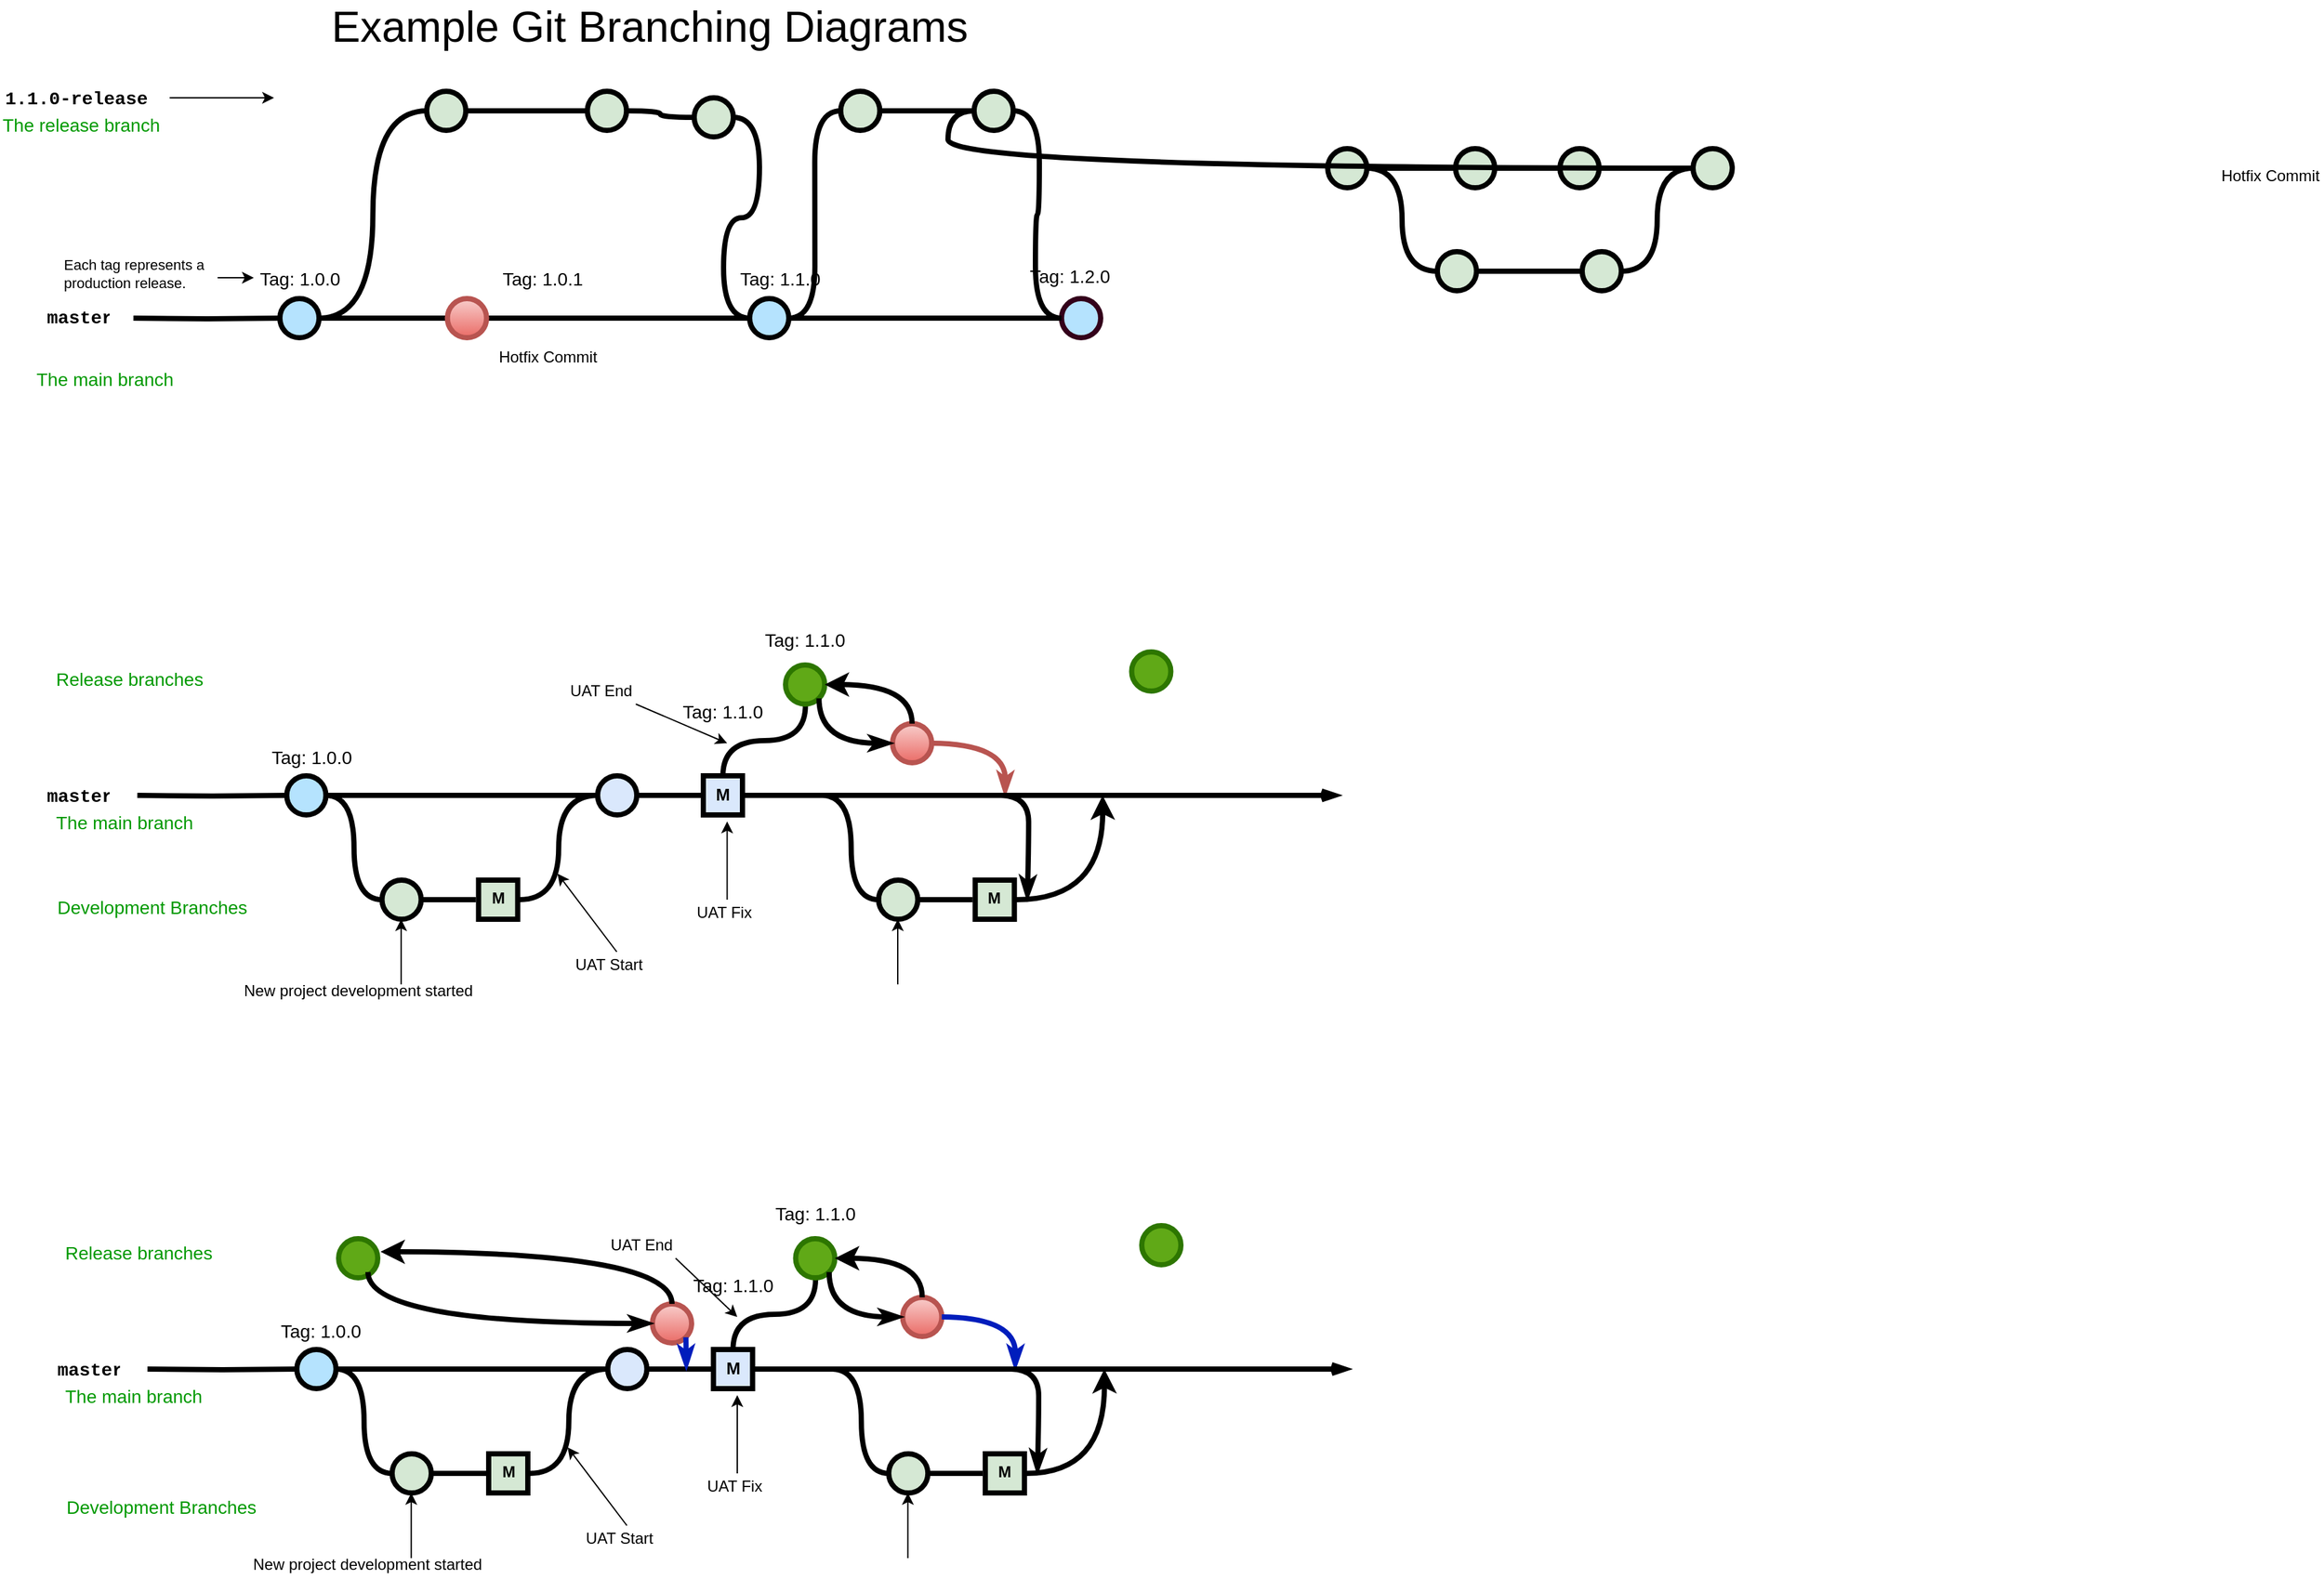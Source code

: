<mxfile version="16.1.2" type="github" pages="2">
  <diagram id="53IQXVl9icCSp_Kw3Ib1" name="Page-1">
    <mxGraphModel dx="1212" dy="1984" grid="1" gridSize="10" guides="1" tooltips="1" connect="1" arrows="1" fold="1" page="1" pageScale="1" pageWidth="1100" pageHeight="850" math="0" shadow="0">
      <root>
        <mxCell id="0" />
        <mxCell id="1" parent="0" />
        <mxCell id="uWUnNED6HEl2aK5fdaIb-7" value="Hotfix Commit" style="text;html=1;strokeColor=none;fillColor=none;align=center;verticalAlign=middle;whiteSpace=wrap;overflow=hidden;" parent="1" vertex="1">
          <mxGeometry x="414.5" y="-291" width="80" height="30" as="geometry" />
        </mxCell>
        <mxCell id="uWUnNED6HEl2aK5fdaIb-8" value="" style="edgeStyle=orthogonalEdgeStyle;rounded=0;html=1;jettySize=auto;orthogonalLoop=1;plain-blue;endArrow=none;endFill=0;strokeWidth=4;strokeColor=#000000;entryX=0;entryY=0.5;entryDx=0;entryDy=0;entryPerimeter=0;" parent="1" source="uWUnNED6HEl2aK5fdaIb-10" target="9hBKPDzoitwpIBdzFDQ7-16" edge="1">
          <mxGeometry x="279.5" y="-306" as="geometry">
            <mxPoint x="429.5" y="-306" as="targetPoint" />
          </mxGeometry>
        </mxCell>
        <mxCell id="uWUnNED6HEl2aK5fdaIb-9" style="edgeStyle=orthogonalEdgeStyle;curved=1;rounded=0;html=1;exitX=1;exitY=0.5;exitPerimeter=0;entryX=0;entryY=0.5;entryPerimeter=0;endArrow=none;endFill=0;jettySize=auto;orthogonalLoop=1;strokeWidth=4;fontSize=15;" parent="1" source="uWUnNED6HEl2aK5fdaIb-10" target="uWUnNED6HEl2aK5fdaIb-15" edge="1">
          <mxGeometry relative="1" as="geometry" />
        </mxCell>
        <mxCell id="uWUnNED6HEl2aK5fdaIb-10" value="" style="verticalLabelPosition=bottom;verticalAlign=top;html=1;strokeWidth=4;shape=mxgraph.flowchart.on-page_reference;plain-blue;gradientColor=none;fillColor=#B5E3Fe;strokeColor=#000000;" parent="1" vertex="1">
          <mxGeometry x="249.5" y="-321" width="30" height="30" as="geometry" />
        </mxCell>
        <mxCell id="uWUnNED6HEl2aK5fdaIb-80" value="" style="edgeStyle=orthogonalEdgeStyle;curved=1;rounded=0;orthogonalLoop=1;jettySize=auto;html=1;endArrow=none;endFill=0;strokeWidth=4;entryX=0;entryY=0.5;entryDx=0;entryDy=0;entryPerimeter=0;" parent="1" source="uWUnNED6HEl2aK5fdaIb-11" target="uWUnNED6HEl2aK5fdaIb-109" edge="1">
          <mxGeometry relative="1" as="geometry">
            <mxPoint x="721.75" y="-306" as="targetPoint" />
          </mxGeometry>
        </mxCell>
        <mxCell id="uWUnNED6HEl2aK5fdaIb-105" style="edgeStyle=orthogonalEdgeStyle;curved=1;rounded=0;orthogonalLoop=1;jettySize=auto;html=1;exitX=1;exitY=0.5;exitDx=0;exitDy=0;exitPerimeter=0;entryX=0;entryY=0.5;entryDx=0;entryDy=0;entryPerimeter=0;endArrow=none;endFill=0;strokeWidth=4;fontFamily=Courier New;fontColor=#009900;" parent="1" source="uWUnNED6HEl2aK5fdaIb-11" target="uWUnNED6HEl2aK5fdaIb-104" edge="1">
          <mxGeometry relative="1" as="geometry" />
        </mxCell>
        <mxCell id="uWUnNED6HEl2aK5fdaIb-11" value="" style="verticalLabelPosition=bottom;verticalAlign=top;html=1;strokeWidth=4;shape=mxgraph.flowchart.on-page_reference;plain-blue;gradientColor=none;strokeColor=#000000;fillColor=#B5E3FE;" parent="1" vertex="1">
          <mxGeometry x="609.5" y="-321" width="30" height="30" as="geometry" />
        </mxCell>
        <mxCell id="uWUnNED6HEl2aK5fdaIb-109" value="" style="verticalLabelPosition=bottom;verticalAlign=top;html=1;strokeWidth=4;shape=mxgraph.flowchart.on-page_reference;plain-blue;gradientColor=none;strokeColor=#33001A;fillColor=#B5E3FE;" parent="1" vertex="1">
          <mxGeometry x="848.5" y="-321" width="30" height="30" as="geometry" />
        </mxCell>
        <mxCell id="uWUnNED6HEl2aK5fdaIb-12" value="" style="edgeStyle=orthogonalEdgeStyle;rounded=0;html=1;jettySize=auto;orthogonalLoop=1;strokeWidth=4;endArrow=none;endFill=0;" parent="1" target="uWUnNED6HEl2aK5fdaIb-10" edge="1">
          <mxGeometry x="179.5" y="-306" as="geometry">
            <mxPoint x="137.25" y="-306" as="sourcePoint" />
          </mxGeometry>
        </mxCell>
        <mxCell id="uWUnNED6HEl2aK5fdaIb-13" value="master" style="text;html=1;strokeColor=none;fillColor=none;align=center;verticalAlign=middle;whiteSpace=wrap;overflow=hidden;fontSize=14;fontStyle=1;fontFamily=Courier New;" parent="1" vertex="1">
          <mxGeometry x="70.25" y="-327" width="50" height="42" as="geometry" />
        </mxCell>
        <mxCell id="uWUnNED6HEl2aK5fdaIb-14" style="edgeStyle=orthogonalEdgeStyle;curved=1;rounded=0;html=1;exitX=1;exitY=0.5;exitPerimeter=0;endArrow=none;endFill=0;jettySize=auto;orthogonalLoop=1;strokeWidth=4;fontSize=15;" parent="1" source="uWUnNED6HEl2aK5fdaIb-15" target="uWUnNED6HEl2aK5fdaIb-17" edge="1">
          <mxGeometry relative="1" as="geometry" />
        </mxCell>
        <mxCell id="uWUnNED6HEl2aK5fdaIb-15" value="" style="verticalLabelPosition=bottom;verticalAlign=top;html=1;strokeWidth=4;shape=mxgraph.flowchart.on-page_reference;plain-purple;gradientColor=none;strokeColor=#000000;fillColor=#D5E8D4;" parent="1" vertex="1">
          <mxGeometry x="362" y="-480" width="30" height="30" as="geometry" />
        </mxCell>
        <mxCell id="uWUnNED6HEl2aK5fdaIb-16" style="edgeStyle=orthogonalEdgeStyle;curved=1;rounded=0;html=1;exitX=1;exitY=0.5;exitPerimeter=0;entryX=0;entryY=0.5;entryPerimeter=0;endArrow=none;endFill=0;jettySize=auto;orthogonalLoop=1;strokeWidth=4;fontSize=15;" parent="1" source="uWUnNED6HEl2aK5fdaIb-17" target="uWUnNED6HEl2aK5fdaIb-19" edge="1">
          <mxGeometry relative="1" as="geometry" />
        </mxCell>
        <mxCell id="uWUnNED6HEl2aK5fdaIb-17" value="" style="verticalLabelPosition=bottom;verticalAlign=top;html=1;strokeWidth=4;shape=mxgraph.flowchart.on-page_reference;plain-purple;gradientColor=none;strokeColor=#000000;fillColor=#D5E8D4;" parent="1" vertex="1">
          <mxGeometry x="485.13" y="-480" width="30" height="30" as="geometry" />
        </mxCell>
        <mxCell id="uWUnNED6HEl2aK5fdaIb-18" style="edgeStyle=orthogonalEdgeStyle;curved=1;rounded=0;html=1;exitX=1;exitY=0.5;exitPerimeter=0;entryX=0;entryY=0.5;entryPerimeter=0;endArrow=none;endFill=0;jettySize=auto;orthogonalLoop=1;strokeWidth=4;fontSize=15;" parent="1" source="uWUnNED6HEl2aK5fdaIb-19" target="uWUnNED6HEl2aK5fdaIb-11" edge="1">
          <mxGeometry relative="1" as="geometry" />
        </mxCell>
        <mxCell id="uWUnNED6HEl2aK5fdaIb-19" value="" style="verticalLabelPosition=bottom;verticalAlign=top;html=1;strokeWidth=4;shape=mxgraph.flowchart.on-page_reference;plain-purple;gradientColor=none;strokeColor=#000000;fillColor=#D5E8D4;" parent="1" vertex="1">
          <mxGeometry x="567" y="-475" width="30" height="30" as="geometry" />
        </mxCell>
        <mxCell id="uWUnNED6HEl2aK5fdaIb-20" value="1.1.0-release" style="text;html=1;strokeColor=none;fillColor=none;align=left;verticalAlign=middle;whiteSpace=wrap;overflow=hidden;fontSize=14;fontStyle=1;fontFamily=Courier New;" parent="1" vertex="1">
          <mxGeometry x="37" y="-485" width="240" height="20" as="geometry" />
        </mxCell>
        <mxCell id="uWUnNED6HEl2aK5fdaIb-71" value="" style="edgeStyle=orthogonalEdgeStyle;rounded=0;orthogonalLoop=1;jettySize=auto;html=1;endArrow=none;endFill=0;strokeWidth=4;" parent="1" source="uWUnNED6HEl2aK5fdaIb-69" target="uWUnNED6HEl2aK5fdaIb-70" edge="1">
          <mxGeometry relative="1" as="geometry" />
        </mxCell>
        <mxCell id="uWUnNED6HEl2aK5fdaIb-94" style="edgeStyle=orthogonalEdgeStyle;curved=1;rounded=0;orthogonalLoop=1;jettySize=auto;html=1;exitX=1;exitY=0.5;exitDx=0;exitDy=0;exitPerimeter=0;entryX=0;entryY=0.5;entryDx=0;entryDy=0;entryPerimeter=0;endArrow=none;endFill=0;strokeWidth=4;fontFamily=Courier New;fontColor=#009900;" parent="1" source="uWUnNED6HEl2aK5fdaIb-69" target="uWUnNED6HEl2aK5fdaIb-82" edge="1">
          <mxGeometry relative="1" as="geometry" />
        </mxCell>
        <mxCell id="uWUnNED6HEl2aK5fdaIb-69" value="" style="verticalLabelPosition=bottom;verticalAlign=top;html=1;strokeWidth=4;shape=mxgraph.flowchart.on-page_reference;plain-purple;gradientColor=none;strokeColor=#000000;fillColor=#D5E8D4;" parent="1" vertex="1">
          <mxGeometry x="1052.5" y="-436" width="30" height="30" as="geometry" />
        </mxCell>
        <mxCell id="uWUnNED6HEl2aK5fdaIb-78" value="" style="edgeStyle=orthogonalEdgeStyle;curved=1;rounded=0;orthogonalLoop=1;jettySize=auto;html=1;endArrow=none;endFill=0;strokeWidth=4;" parent="1" source="uWUnNED6HEl2aK5fdaIb-70" target="uWUnNED6HEl2aK5fdaIb-77" edge="1">
          <mxGeometry relative="1" as="geometry" />
        </mxCell>
        <mxCell id="uWUnNED6HEl2aK5fdaIb-70" value="" style="verticalLabelPosition=bottom;verticalAlign=top;html=1;strokeWidth=4;shape=mxgraph.flowchart.on-page_reference;plain-purple;gradientColor=none;strokeColor=#000000;fillColor=#D5E8D4;" parent="1" vertex="1">
          <mxGeometry x="1150.5" y="-436" width="30" height="30" as="geometry" />
        </mxCell>
        <mxCell id="uWUnNED6HEl2aK5fdaIb-96" value="" style="edgeStyle=orthogonalEdgeStyle;curved=1;rounded=0;orthogonalLoop=1;jettySize=auto;html=1;endArrow=none;endFill=0;strokeWidth=4;fontFamily=Courier New;fontColor=#009900;" parent="1" source="uWUnNED6HEl2aK5fdaIb-77" target="uWUnNED6HEl2aK5fdaIb-95" edge="1">
          <mxGeometry relative="1" as="geometry" />
        </mxCell>
        <mxCell id="uWUnNED6HEl2aK5fdaIb-77" value="" style="verticalLabelPosition=bottom;verticalAlign=top;html=1;strokeWidth=4;shape=mxgraph.flowchart.on-page_reference;plain-purple;gradientColor=none;strokeColor=#000000;fillColor=#D5E8D4;" parent="1" vertex="1">
          <mxGeometry x="1230.5" y="-436" width="30" height="30" as="geometry" />
        </mxCell>
        <mxCell id="uWUnNED6HEl2aK5fdaIb-108" style="edgeStyle=orthogonalEdgeStyle;curved=1;rounded=0;orthogonalLoop=1;jettySize=auto;html=1;entryX=0;entryY=0.5;entryDx=0;entryDy=0;entryPerimeter=0;endArrow=none;endFill=0;strokeWidth=4;fontFamily=Courier New;fontColor=#009900;" parent="1" source="uWUnNED6HEl2aK5fdaIb-95" target="uWUnNED6HEl2aK5fdaIb-106" edge="1">
          <mxGeometry relative="1" as="geometry" />
        </mxCell>
        <mxCell id="uWUnNED6HEl2aK5fdaIb-95" value="" style="verticalLabelPosition=bottom;verticalAlign=top;html=1;strokeWidth=4;shape=mxgraph.flowchart.on-page_reference;plain-purple;gradientColor=none;strokeColor=#000000;fillColor=#D5E8D4;" parent="1" vertex="1">
          <mxGeometry x="1332.5" y="-436" width="30" height="30" as="geometry" />
        </mxCell>
        <mxCell id="uWUnNED6HEl2aK5fdaIb-81" value="" style="edgeStyle=orthogonalEdgeStyle;rounded=0;orthogonalLoop=1;jettySize=auto;html=1;endArrow=none;endFill=0;strokeWidth=4;" parent="1" source="uWUnNED6HEl2aK5fdaIb-82" target="uWUnNED6HEl2aK5fdaIb-84" edge="1">
          <mxGeometry relative="1" as="geometry" />
        </mxCell>
        <mxCell id="uWUnNED6HEl2aK5fdaIb-82" value="" style="verticalLabelPosition=bottom;verticalAlign=top;html=1;strokeWidth=4;shape=mxgraph.flowchart.on-page_reference;plain-purple;gradientColor=none;strokeColor=#000000;fillColor=#D5E8D4;" parent="1" vertex="1">
          <mxGeometry x="1136.5" y="-357" width="30" height="30" as="geometry" />
        </mxCell>
        <mxCell id="uWUnNED6HEl2aK5fdaIb-97" style="edgeStyle=orthogonalEdgeStyle;curved=1;rounded=0;orthogonalLoop=1;jettySize=auto;html=1;exitX=1;exitY=0.5;exitDx=0;exitDy=0;exitPerimeter=0;entryX=0;entryY=0.5;entryDx=0;entryDy=0;entryPerimeter=0;endArrow=none;endFill=0;strokeWidth=4;fontFamily=Courier New;fontColor=#009900;" parent="1" source="uWUnNED6HEl2aK5fdaIb-84" target="uWUnNED6HEl2aK5fdaIb-95" edge="1">
          <mxGeometry relative="1" as="geometry" />
        </mxCell>
        <mxCell id="uWUnNED6HEl2aK5fdaIb-84" value="" style="verticalLabelPosition=bottom;verticalAlign=top;html=1;strokeWidth=4;shape=mxgraph.flowchart.on-page_reference;plain-purple;gradientColor=none;strokeColor=#000000;fillColor=#D5E8D4;" parent="1" vertex="1">
          <mxGeometry x="1247.5" y="-357" width="30" height="30" as="geometry" />
        </mxCell>
        <mxCell id="uWUnNED6HEl2aK5fdaIb-89" value="The release branch" style="text;html=1;strokeColor=none;fillColor=none;align=left;verticalAlign=middle;whiteSpace=wrap;overflow=hidden;fontSize=14;fontStyle=0;fontColor=#009900;" parent="1" vertex="1">
          <mxGeometry x="35" y="-465" width="240" height="20" as="geometry" />
        </mxCell>
        <mxCell id="uWUnNED6HEl2aK5fdaIb-90" value="The main branch&lt;br&gt;" style="text;html=1;strokeColor=none;fillColor=none;align=left;verticalAlign=middle;whiteSpace=wrap;overflow=hidden;fontSize=14;fontStyle=0;fontColor=#009900;" parent="1" vertex="1">
          <mxGeometry x="60.5" y="-270" width="146.75" height="20" as="geometry" />
        </mxCell>
        <mxCell id="uWUnNED6HEl2aK5fdaIb-93" value="" style="endArrow=classic;html=1;strokeWidth=1;fontFamily=Courier New;fontColor=#009900;" parent="1" edge="1">
          <mxGeometry width="50" height="50" relative="1" as="geometry">
            <mxPoint x="165" y="-475" as="sourcePoint" />
            <mxPoint x="245" y="-475" as="targetPoint" />
          </mxGeometry>
        </mxCell>
        <mxCell id="uWUnNED6HEl2aK5fdaIb-101" value="Tag: 1.1.0" style="text;html=1;strokeColor=none;fillColor=none;align=center;verticalAlign=middle;whiteSpace=wrap;overflow=hidden;fontSize=14;" parent="1" vertex="1">
          <mxGeometry x="577.5" y="-347" width="110" height="20" as="geometry" />
        </mxCell>
        <mxCell id="uWUnNED6HEl2aK5fdaIb-103" value="Tag: 1.0.0" style="text;html=1;strokeColor=none;fillColor=none;align=center;verticalAlign=middle;whiteSpace=wrap;overflow=hidden;fontSize=14;" parent="1" vertex="1">
          <mxGeometry x="229.5" y="-347" width="70" height="20" as="geometry" />
        </mxCell>
        <mxCell id="uWUnNED6HEl2aK5fdaIb-107" value="" style="edgeStyle=orthogonalEdgeStyle;curved=1;rounded=0;orthogonalLoop=1;jettySize=auto;html=1;endArrow=none;endFill=0;strokeWidth=4;fontFamily=Courier New;fontColor=#009900;" parent="1" source="uWUnNED6HEl2aK5fdaIb-104" target="uWUnNED6HEl2aK5fdaIb-106" edge="1">
          <mxGeometry relative="1" as="geometry" />
        </mxCell>
        <mxCell id="uWUnNED6HEl2aK5fdaIb-104" value="" style="verticalLabelPosition=bottom;verticalAlign=top;html=1;strokeWidth=4;shape=mxgraph.flowchart.on-page_reference;plain-purple;gradientColor=none;strokeColor=#000000;fillColor=#D5E8D4;" parent="1" vertex="1">
          <mxGeometry x="679.25" y="-480" width="30" height="30" as="geometry" />
        </mxCell>
        <mxCell id="uWUnNED6HEl2aK5fdaIb-115" style="edgeStyle=orthogonalEdgeStyle;curved=1;rounded=0;orthogonalLoop=1;jettySize=auto;html=1;entryX=0;entryY=0.5;entryDx=0;entryDy=0;entryPerimeter=0;endArrow=none;endFill=0;strokeWidth=4;fontFamily=Courier New;fontColor=#009900;" parent="1" source="uWUnNED6HEl2aK5fdaIb-106" target="uWUnNED6HEl2aK5fdaIb-109" edge="1">
          <mxGeometry relative="1" as="geometry" />
        </mxCell>
        <mxCell id="uWUnNED6HEl2aK5fdaIb-106" value="" style="verticalLabelPosition=bottom;verticalAlign=top;html=1;strokeWidth=4;shape=mxgraph.flowchart.on-page_reference;plain-purple;gradientColor=none;strokeColor=#000000;fillColor=#D5E8D4;" parent="1" vertex="1">
          <mxGeometry x="781.5" y="-480" width="30" height="30" as="geometry" />
        </mxCell>
        <mxCell id="uWUnNED6HEl2aK5fdaIb-116" value="Tag: 1.2.0" style="text;html=1;strokeColor=none;fillColor=none;align=center;verticalAlign=middle;whiteSpace=wrap;overflow=hidden;fontSize=14;" parent="1" vertex="1">
          <mxGeometry x="799.5" y="-349" width="110" height="20" as="geometry" />
        </mxCell>
        <mxCell id="fSnZ5vnYTslC5NarKmr_-1" value="" style="endArrow=classic;html=1;strokeWidth=1;fontFamily=Courier New;fontColor=#009900;" parent="1" edge="1">
          <mxGeometry width="50" height="50" relative="1" as="geometry">
            <mxPoint x="350.16" y="645" as="sourcePoint" />
            <mxPoint x="350.16" y="595" as="targetPoint" />
          </mxGeometry>
        </mxCell>
        <mxCell id="fSnZ5vnYTslC5NarKmr_-4" value="&lt;span style=&quot;text-align: center&quot;&gt;New project development started&lt;br&gt;&lt;/span&gt;" style="text;html=1;strokeColor=none;fillColor=none;align=left;verticalAlign=middle;whiteSpace=wrap;overflow=hidden;fontSize=12;fontStyle=0;fontColor=#000000;" parent="1" vertex="1">
          <mxGeometry x="226.75" y="640" width="190" height="20" as="geometry" />
        </mxCell>
        <mxCell id="fSnZ5vnYTslC5NarKmr_-9" value="" style="edgeStyle=orthogonalEdgeStyle;rounded=0;orthogonalLoop=1;jettySize=auto;html=1;fontSize=12;fontColor=#000000;entryX=0;entryY=0.5;entryDx=0;entryDy=0;" parent="1" source="fSnZ5vnYTslC5NarKmr_-8" target="uWUnNED6HEl2aK5fdaIb-103" edge="1">
          <mxGeometry relative="1" as="geometry">
            <mxPoint x="209.5" y="-337" as="targetPoint" />
            <Array as="points">
              <mxPoint x="209.5" y="-337" />
              <mxPoint x="209.5" y="-337" />
            </Array>
          </mxGeometry>
        </mxCell>
        <mxCell id="fSnZ5vnYTslC5NarKmr_-8" value="&lt;span style=&quot;text-align: center; font-size: 11px;&quot;&gt;Each tag represents a production release.&lt;/span&gt;" style="text;html=1;strokeColor=none;fillColor=none;align=left;verticalAlign=middle;whiteSpace=wrap;overflow=hidden;fontSize=11;fontStyle=0;fontColor=#000000;" parent="1" vertex="1">
          <mxGeometry x="81.75" y="-359" width="120" height="38" as="geometry" />
        </mxCell>
        <mxCell id="fSnZ5vnYTslC5NarKmr_-11" value="Example Git Branching Diagrams" style="text;html=1;strokeColor=none;fillColor=none;align=center;verticalAlign=middle;whiteSpace=wrap;rounded=0;fontSize=33;fontColor=#000000;" parent="1" vertex="1">
          <mxGeometry x="263.5" y="-550" width="538" height="40" as="geometry" />
        </mxCell>
        <mxCell id="9hBKPDzoitwpIBdzFDQ7-21" value="" style="edgeStyle=orthogonalEdgeStyle;rounded=0;orthogonalLoop=1;jettySize=auto;html=1;fontSize=15;endArrow=none;endFill=0;strokeWidth=4;entryX=0;entryY=0.5;entryDx=0;entryDy=0;entryPerimeter=0;" parent="1" source="9hBKPDzoitwpIBdzFDQ7-16" target="uWUnNED6HEl2aK5fdaIb-11" edge="1">
          <mxGeometry relative="1" as="geometry">
            <mxPoint x="547.5" y="-306" as="targetPoint" />
          </mxGeometry>
        </mxCell>
        <mxCell id="9hBKPDzoitwpIBdzFDQ7-16" value="" style="verticalLabelPosition=bottom;verticalAlign=top;html=1;strokeWidth=4;shape=mxgraph.flowchart.on-page_reference;plain-blue;gradientColor=#EA6B66;strokeColor=#B85450;fillColor=#F8CECC;" parent="1" vertex="1">
          <mxGeometry x="377.87" y="-321" width="30" height="30" as="geometry" />
        </mxCell>
        <mxCell id="9hBKPDzoitwpIBdzFDQ7-23" value="" style="edgeStyle=orthogonalEdgeStyle;rounded=0;html=1;jettySize=auto;orthogonalLoop=1;plain-blue;endArrow=none;endFill=0;strokeWidth=4;strokeColor=#000000;" parent="1" source="9hBKPDzoitwpIBdzFDQ7-25" target="9hBKPDzoitwpIBdzFDQ7-26" edge="1">
          <mxGeometry x="292.5" y="500" as="geometry" />
        </mxCell>
        <mxCell id="9hBKPDzoitwpIBdzFDQ7-24" style="edgeStyle=orthogonalEdgeStyle;curved=1;rounded=0;html=1;exitX=1;exitY=0.5;exitPerimeter=0;entryX=0;entryY=0.5;entryPerimeter=0;endArrow=none;endFill=0;jettySize=auto;orthogonalLoop=1;strokeWidth=4;fontSize=15;" parent="1" source="9hBKPDzoitwpIBdzFDQ7-25" target="9hBKPDzoitwpIBdzFDQ7-30" edge="1">
          <mxGeometry relative="1" as="geometry" />
        </mxCell>
        <mxCell id="9hBKPDzoitwpIBdzFDQ7-25" value="" style="verticalLabelPosition=bottom;verticalAlign=top;html=1;strokeWidth=4;shape=mxgraph.flowchart.on-page_reference;plain-blue;gradientColor=none;fillColor=#B5E3Fe;strokeColor=#000000;" parent="1" vertex="1">
          <mxGeometry x="262.5" y="485" width="30" height="30" as="geometry" />
        </mxCell>
        <mxCell id="9hBKPDzoitwpIBdzFDQ7-41" value="" style="edgeStyle=orthogonalEdgeStyle;curved=1;rounded=0;orthogonalLoop=1;jettySize=auto;html=1;endArrow=none;endFill=0;strokeWidth=4;fontFamily=Courier New;fontSize=16;" parent="1" source="9hBKPDzoitwpIBdzFDQ7-26" edge="1">
          <mxGeometry relative="1" as="geometry">
            <mxPoint x="581.75" y="500" as="targetPoint" />
          </mxGeometry>
        </mxCell>
        <mxCell id="9hBKPDzoitwpIBdzFDQ7-26" value="" style="verticalLabelPosition=bottom;verticalAlign=top;html=1;strokeWidth=4;shape=mxgraph.flowchart.on-page_reference;plain-blue;gradientColor=none;strokeColor=#000000;" parent="1" vertex="1">
          <mxGeometry x="500.75" y="485" width="30" height="30" as="geometry" />
        </mxCell>
        <mxCell id="9hBKPDzoitwpIBdzFDQ7-43" value="" style="edgeStyle=orthogonalEdgeStyle;curved=1;rounded=0;orthogonalLoop=1;jettySize=auto;html=1;endArrow=openThin;endFill=0;strokeWidth=4;fontFamily=Courier New;fontSize=16;startArrow=none;startFill=0;" parent="1" edge="1">
          <mxGeometry relative="1" as="geometry">
            <mxPoint x="611.75" y="500" as="sourcePoint" />
            <mxPoint x="1070" y="500" as="targetPoint" />
          </mxGeometry>
        </mxCell>
        <mxCell id="9hBKPDzoitwpIBdzFDQ7-27" value="" style="edgeStyle=orthogonalEdgeStyle;rounded=0;html=1;jettySize=auto;orthogonalLoop=1;strokeWidth=4;endArrow=none;endFill=0;" parent="1" target="9hBKPDzoitwpIBdzFDQ7-25" edge="1">
          <mxGeometry x="192.5" y="500" as="geometry">
            <mxPoint x="148" y="500" as="sourcePoint" />
          </mxGeometry>
        </mxCell>
        <mxCell id="9hBKPDzoitwpIBdzFDQ7-28" value="master" style="text;html=1;strokeColor=none;fillColor=none;align=center;verticalAlign=middle;whiteSpace=wrap;overflow=hidden;fontSize=14;fontStyle=1;fontFamily=Courier New;" parent="1" vertex="1">
          <mxGeometry x="78" y="490" width="50" height="20" as="geometry" />
        </mxCell>
        <mxCell id="9hBKPDzoitwpIBdzFDQ7-29" style="edgeStyle=orthogonalEdgeStyle;curved=1;rounded=0;html=1;exitX=1;exitY=0.5;exitPerimeter=0;entryX=0;entryY=0.5;entryPerimeter=0;endArrow=none;endFill=0;jettySize=auto;orthogonalLoop=1;strokeWidth=4;fontSize=15;" parent="1" source="9hBKPDzoitwpIBdzFDQ7-30" edge="1">
          <mxGeometry relative="1" as="geometry">
            <mxPoint x="407.5" y="580" as="targetPoint" />
          </mxGeometry>
        </mxCell>
        <mxCell id="9hBKPDzoitwpIBdzFDQ7-30" value="" style="verticalLabelPosition=bottom;verticalAlign=top;html=1;strokeWidth=4;shape=mxgraph.flowchart.on-page_reference;plain-purple;gradientColor=none;strokeColor=#000000;fillColor=#D5E8D4;" parent="1" vertex="1">
          <mxGeometry x="335.5" y="565" width="30" height="30" as="geometry" />
        </mxCell>
        <mxCell id="9hBKPDzoitwpIBdzFDQ7-33" style="edgeStyle=orthogonalEdgeStyle;curved=1;rounded=0;html=1;entryX=0;entryY=0.5;entryPerimeter=0;endArrow=none;endFill=0;jettySize=auto;orthogonalLoop=1;strokeWidth=4;fontSize=15;" parent="1" target="9hBKPDzoitwpIBdzFDQ7-26" edge="1">
          <mxGeometry relative="1" as="geometry">
            <mxPoint x="440" y="580" as="sourcePoint" />
          </mxGeometry>
        </mxCell>
        <mxCell id="9hBKPDzoitwpIBdzFDQ7-37" value="The main branch&lt;br&gt;" style="text;html=1;strokeColor=none;fillColor=none;align=left;verticalAlign=middle;whiteSpace=wrap;overflow=hidden;fontSize=14;fontStyle=0;fontColor=#009900;" parent="1" vertex="1">
          <mxGeometry x="83.25" y="510" width="132.25" height="20" as="geometry" />
        </mxCell>
        <mxCell id="9hBKPDzoitwpIBdzFDQ7-38" value="Development Branches" style="text;html=1;strokeColor=none;fillColor=none;align=left;verticalAlign=middle;whiteSpace=wrap;overflow=hidden;fontSize=14;fontStyle=0;fontColor=#009900;" parent="1" vertex="1">
          <mxGeometry x="84.25" y="595" width="155.75" height="20" as="geometry" />
        </mxCell>
        <mxCell id="9hBKPDzoitwpIBdzFDQ7-39" value="Tag: 1.0.0" style="text;html=1;strokeColor=none;fillColor=none;align=center;verticalAlign=middle;whiteSpace=wrap;overflow=hidden;fontSize=14;" parent="1" vertex="1">
          <mxGeometry x="246.38" y="460" width="70" height="20" as="geometry" />
        </mxCell>
        <mxCell id="9hBKPDzoitwpIBdzFDQ7-50" value="" style="verticalLabelPosition=bottom;verticalAlign=top;html=1;strokeWidth=4;shape=mxgraph.flowchart.on-page_reference;plain-blue;gradientColor=#EA6B66;strokeColor=#B85450;fillColor=#F8CECC;" parent="1" vertex="1">
          <mxGeometry x="726.75" y="445" width="30" height="30" as="geometry" />
        </mxCell>
        <mxCell id="9hBKPDzoitwpIBdzFDQ7-58" value="Hotfix Commit" style="text;html=1;strokeColor=none;fillColor=none;align=center;verticalAlign=middle;whiteSpace=wrap;overflow=hidden;" parent="1" vertex="1">
          <mxGeometry x="1735" y="-430" width="80" height="30" as="geometry" />
        </mxCell>
        <mxCell id="9hBKPDzoitwpIBdzFDQ7-61" value="Tag: 1.0.1" style="text;html=1;strokeColor=none;fillColor=none;align=center;verticalAlign=middle;whiteSpace=wrap;overflow=hidden;fontSize=14;" parent="1" vertex="1">
          <mxGeometry x="415.75" y="-347" width="70" height="20" as="geometry" />
        </mxCell>
        <mxCell id="Aw5nuIuxygXo4i3qd4Me-7" value="&lt;b&gt;M&lt;/b&gt;" style="whiteSpace=wrap;html=1;verticalAlign=top;fillColor=#D5E8D4;strokeColor=#000000;strokeWidth=4;gradientColor=none;" parent="1" vertex="1">
          <mxGeometry x="409.5" y="565" width="30" height="30" as="geometry" />
        </mxCell>
        <mxCell id="Aw5nuIuxygXo4i3qd4Me-9" value="" style="endArrow=classic;html=1;strokeWidth=1;fontFamily=Courier New;fontColor=#009900;" parent="1" edge="1">
          <mxGeometry width="50" height="50" relative="1" as="geometry">
            <mxPoint x="515.41" y="620" as="sourcePoint" />
            <mxPoint x="470" y="560" as="targetPoint" />
          </mxGeometry>
        </mxCell>
        <mxCell id="Aw5nuIuxygXo4i3qd4Me-10" value="&lt;span style=&quot;text-align: center&quot;&gt;UAT Start&lt;br&gt;&lt;/span&gt;" style="text;html=1;strokeColor=none;fillColor=none;align=left;verticalAlign=middle;whiteSpace=wrap;overflow=hidden;fontSize=12;fontStyle=0;fontColor=#000000;" parent="1" vertex="1">
          <mxGeometry x="481.88" y="620" width="71.5" height="20" as="geometry" />
        </mxCell>
        <mxCell id="Aw5nuIuxygXo4i3qd4Me-11" value="&lt;div&gt;&lt;b&gt;&lt;font style=&quot;font-size: 13px&quot;&gt;M&lt;/font&gt;&lt;/b&gt;&lt;/div&gt;" style="whiteSpace=wrap;html=1;verticalAlign=top;fillColor=#DAE8FC;strokeColor=#000000;strokeWidth=4;gradientColor=none;align=center;" parent="1" vertex="1">
          <mxGeometry x="581.75" y="485" width="30" height="30" as="geometry" />
        </mxCell>
        <mxCell id="Aw5nuIuxygXo4i3qd4Me-14" value="" style="edgeStyle=orthogonalEdgeStyle;curved=1;rounded=0;orthogonalLoop=1;jettySize=auto;html=1;endArrow=none;endFill=0;strokeWidth=4;fontFamily=Courier New;fontSize=16;exitX=0.5;exitY=0;exitDx=0;exitDy=0;" parent="1" source="Aw5nuIuxygXo4i3qd4Me-11" edge="1">
          <mxGeometry relative="1" as="geometry">
            <mxPoint x="621.75" y="510" as="sourcePoint" />
            <mxPoint x="660" y="430" as="targetPoint" />
          </mxGeometry>
        </mxCell>
        <mxCell id="Aw5nuIuxygXo4i3qd4Me-15" value="" style="verticalLabelPosition=bottom;verticalAlign=top;html=1;strokeWidth=4;shape=mxgraph.flowchart.on-page_reference;strokeColor=#2D7600;fillColor=#60a917;fontColor=#ffffff;" parent="1" vertex="1">
          <mxGeometry x="644.75" y="400" width="30" height="30" as="geometry" />
        </mxCell>
        <mxCell id="Aw5nuIuxygXo4i3qd4Me-16" value="Tag: 1.1.0" style="text;html=1;strokeColor=none;fillColor=none;align=center;verticalAlign=middle;whiteSpace=wrap;overflow=hidden;fontSize=14;" parent="1" vertex="1">
          <mxGeometry x="624.75" y="370" width="70" height="20" as="geometry" />
        </mxCell>
        <mxCell id="Aw5nuIuxygXo4i3qd4Me-17" value="&lt;span style=&quot;text-align: center&quot;&gt;UAT End&lt;br&gt;&lt;/span&gt;" style="text;html=1;strokeColor=none;fillColor=none;align=left;verticalAlign=middle;whiteSpace=wrap;overflow=hidden;fontSize=12;fontStyle=0;fontColor=#000000;" parent="1" vertex="1">
          <mxGeometry x="500.75" y="395" width="52" height="20" as="geometry" />
        </mxCell>
        <mxCell id="Aw5nuIuxygXo4i3qd4Me-18" value="" style="endArrow=classic;html=1;strokeWidth=1;fontFamily=Courier New;fontColor=#009900;exitX=1;exitY=1;exitDx=0;exitDy=0;" parent="1" source="Aw5nuIuxygXo4i3qd4Me-17" edge="1">
          <mxGeometry width="50" height="50" relative="1" as="geometry">
            <mxPoint x="589.41" y="630" as="sourcePoint" />
            <mxPoint x="600" y="460" as="targetPoint" />
          </mxGeometry>
        </mxCell>
        <mxCell id="Aw5nuIuxygXo4i3qd4Me-19" value="Release branches" style="text;html=1;strokeColor=none;fillColor=none;align=left;verticalAlign=middle;whiteSpace=wrap;overflow=hidden;fontSize=14;fontStyle=0;fontColor=#009900;" parent="1" vertex="1">
          <mxGeometry x="83.25" y="400" width="132.25" height="20" as="geometry" />
        </mxCell>
        <mxCell id="Aw5nuIuxygXo4i3qd4Me-20" value="Tag: 1.1.0" style="text;html=1;strokeColor=none;fillColor=none;align=center;verticalAlign=middle;whiteSpace=wrap;overflow=hidden;fontSize=14;" parent="1" vertex="1">
          <mxGeometry x="561.75" y="425" width="70" height="20" as="geometry" />
        </mxCell>
        <mxCell id="Aw5nuIuxygXo4i3qd4Me-21" style="edgeStyle=orthogonalEdgeStyle;curved=1;rounded=0;orthogonalLoop=1;jettySize=auto;html=1;exitX=0.855;exitY=0.855;exitDx=0;exitDy=0;exitPerimeter=0;entryX=0;entryY=0.5;entryDx=0;entryDy=0;entryPerimeter=0;endArrow=classicThin;endFill=1;strokeWidth=4;fontFamily=Courier New;fontColor=#009900;" parent="1" source="Aw5nuIuxygXo4i3qd4Me-15" target="9hBKPDzoitwpIBdzFDQ7-50" edge="1">
          <mxGeometry relative="1" as="geometry">
            <mxPoint x="684.75" y="430" as="sourcePoint" />
            <mxPoint x="738.75" y="509" as="targetPoint" />
            <Array as="points">
              <mxPoint x="670" y="460" />
            </Array>
          </mxGeometry>
        </mxCell>
        <mxCell id="Aw5nuIuxygXo4i3qd4Me-22" style="edgeStyle=orthogonalEdgeStyle;curved=1;rounded=0;orthogonalLoop=1;jettySize=auto;html=1;entryX=0.5;entryY=0;entryDx=0;entryDy=0;entryPerimeter=0;endArrow=none;endFill=0;strokeWidth=4;fontFamily=Courier New;fontColor=#009900;startArrow=classic;startFill=1;" parent="1" source="Aw5nuIuxygXo4i3qd4Me-15" target="9hBKPDzoitwpIBdzFDQ7-50" edge="1">
          <mxGeometry relative="1" as="geometry">
            <mxPoint x="829" y="370" as="sourcePoint" />
            <mxPoint x="883.0" y="449" as="targetPoint" />
          </mxGeometry>
        </mxCell>
        <mxCell id="Aw5nuIuxygXo4i3qd4Me-23" style="edgeStyle=orthogonalEdgeStyle;curved=1;rounded=0;orthogonalLoop=1;jettySize=auto;html=1;exitX=0.855;exitY=0.855;exitDx=0;exitDy=0;exitPerimeter=0;endArrow=classicThin;endFill=1;strokeWidth=4;fontFamily=Courier New;fontColor=#009900;fillColor=#0050ef;strokeColor=#001DBC;" parent="1" edge="1">
          <mxGeometry relative="1" as="geometry">
            <mxPoint x="756.75" y="460.0" as="sourcePoint" />
            <mxPoint x="813" y="500" as="targetPoint" />
          </mxGeometry>
        </mxCell>
        <mxCell id="Aw5nuIuxygXo4i3qd4Me-24" value="" style="endArrow=classic;html=1;strokeWidth=1;fontFamily=Courier New;fontColor=#009900;" parent="1" edge="1">
          <mxGeometry width="50" height="50" relative="1" as="geometry">
            <mxPoint x="730.75" y="645" as="sourcePoint" />
            <mxPoint x="730.75" y="595" as="targetPoint" />
          </mxGeometry>
        </mxCell>
        <mxCell id="Aw5nuIuxygXo4i3qd4Me-25" value="" style="edgeStyle=orthogonalEdgeStyle;rounded=0;html=1;jettySize=auto;orthogonalLoop=1;plain-blue;endArrow=none;endFill=0;strokeWidth=4;strokeColor=#000000;" parent="1" edge="1">
          <mxGeometry x="673.09" y="500" as="geometry">
            <mxPoint x="673.09" y="500" as="sourcePoint" />
            <mxPoint x="881.34" y="500" as="targetPoint" />
          </mxGeometry>
        </mxCell>
        <mxCell id="Aw5nuIuxygXo4i3qd4Me-26" style="edgeStyle=orthogonalEdgeStyle;curved=1;rounded=0;html=1;exitX=1;exitY=0.5;exitPerimeter=0;entryX=0;entryY=0.5;entryPerimeter=0;endArrow=none;endFill=0;jettySize=auto;orthogonalLoop=1;strokeWidth=4;fontSize=15;" parent="1" target="Aw5nuIuxygXo4i3qd4Me-28" edge="1">
          <mxGeometry relative="1" as="geometry">
            <mxPoint x="673.09" y="500" as="sourcePoint" />
          </mxGeometry>
        </mxCell>
        <mxCell id="Aw5nuIuxygXo4i3qd4Me-27" style="edgeStyle=orthogonalEdgeStyle;curved=1;rounded=0;html=1;exitX=1;exitY=0.5;exitPerimeter=0;entryX=0;entryY=0.5;entryPerimeter=0;endArrow=none;endFill=0;jettySize=auto;orthogonalLoop=1;strokeWidth=4;fontSize=15;" parent="1" source="Aw5nuIuxygXo4i3qd4Me-28" edge="1">
          <mxGeometry relative="1" as="geometry">
            <mxPoint x="788.09" y="580" as="targetPoint" />
          </mxGeometry>
        </mxCell>
        <mxCell id="Aw5nuIuxygXo4i3qd4Me-28" value="" style="verticalLabelPosition=bottom;verticalAlign=top;html=1;strokeWidth=4;shape=mxgraph.flowchart.on-page_reference;plain-purple;gradientColor=none;strokeColor=#000000;fillColor=#D5E8D4;" parent="1" vertex="1">
          <mxGeometry x="716.09" y="565" width="30" height="30" as="geometry" />
        </mxCell>
        <mxCell id="Aw5nuIuxygXo4i3qd4Me-29" style="edgeStyle=orthogonalEdgeStyle;curved=1;rounded=0;html=1;entryX=0;entryY=0.5;entryPerimeter=0;endArrow=classic;endFill=1;jettySize=auto;orthogonalLoop=1;strokeWidth=4;fontSize=15;" parent="1" edge="1">
          <mxGeometry relative="1" as="geometry">
            <mxPoint x="820.59" y="580" as="sourcePoint" />
            <mxPoint x="881.34" y="500" as="targetPoint" />
          </mxGeometry>
        </mxCell>
        <mxCell id="Aw5nuIuxygXo4i3qd4Me-30" value="&lt;b&gt;M&lt;/b&gt;" style="whiteSpace=wrap;html=1;verticalAlign=top;fillColor=#D5E8D4;strokeColor=#000000;strokeWidth=4;gradientColor=none;" parent="1" vertex="1">
          <mxGeometry x="790.09" y="565" width="30" height="30" as="geometry" />
        </mxCell>
        <mxCell id="Aw5nuIuxygXo4i3qd4Me-32" style="edgeStyle=orthogonalEdgeStyle;curved=1;rounded=0;orthogonalLoop=1;jettySize=auto;html=1;endArrow=classicThin;endFill=1;strokeWidth=4;fontFamily=Courier New;fontColor=#009900;" parent="1" edge="1">
          <mxGeometry relative="1" as="geometry">
            <mxPoint x="810" y="500" as="sourcePoint" />
            <mxPoint x="830" y="580" as="targetPoint" />
          </mxGeometry>
        </mxCell>
        <mxCell id="Aw5nuIuxygXo4i3qd4Me-33" value="" style="endArrow=classic;html=1;strokeWidth=1;fontFamily=Courier New;fontColor=#009900;" parent="1" edge="1">
          <mxGeometry width="50" height="50" relative="1" as="geometry">
            <mxPoint x="600" y="580" as="sourcePoint" />
            <mxPoint x="600" y="520" as="targetPoint" />
          </mxGeometry>
        </mxCell>
        <mxCell id="Aw5nuIuxygXo4i3qd4Me-34" value="&lt;span style=&quot;text-align: center&quot;&gt;UAT Fix&lt;br&gt;&lt;/span&gt;" style="text;html=1;strokeColor=none;fillColor=none;align=left;verticalAlign=middle;whiteSpace=wrap;overflow=hidden;fontSize=12;fontStyle=0;fontColor=#000000;" parent="1" vertex="1">
          <mxGeometry x="575" y="580" width="52" height="20" as="geometry" />
        </mxCell>
        <mxCell id="Aw5nuIuxygXo4i3qd4Me-35" value="" style="verticalLabelPosition=bottom;verticalAlign=top;html=1;strokeWidth=4;shape=mxgraph.flowchart.on-page_reference;strokeColor=#2D7600;fillColor=#60a917;fontColor=#ffffff;" parent="1" vertex="1">
          <mxGeometry x="294.5" y="400" width="30" height="30" as="geometry" />
        </mxCell>
        <mxCell id="Aw5nuIuxygXo4i3qd4Me-36" value="" style="verticalLabelPosition=bottom;verticalAlign=top;html=1;strokeWidth=4;shape=mxgraph.flowchart.on-page_reference;plain-blue;gradientColor=#EA6B66;strokeColor=#B85450;fillColor=#F8CECC;" parent="1" vertex="1">
          <mxGeometry x="535" y="450" width="30" height="30" as="geometry" />
        </mxCell>
        <mxCell id="Aw5nuIuxygXo4i3qd4Me-37" style="edgeStyle=orthogonalEdgeStyle;curved=1;rounded=0;orthogonalLoop=1;jettySize=auto;html=1;exitX=0.855;exitY=0.855;exitDx=0;exitDy=0;exitPerimeter=0;entryX=0;entryY=0.5;entryDx=0;entryDy=0;entryPerimeter=0;endArrow=classicThin;endFill=1;strokeWidth=4;fontFamily=Courier New;fontColor=#009900;" parent="1" target="Aw5nuIuxygXo4i3qd4Me-36" edge="1">
          <mxGeometry relative="1" as="geometry">
            <mxPoint x="317.0" y="425.66" as="sourcePoint" />
            <mxPoint x="385.35" y="509.01" as="targetPoint" />
            <Array as="points">
              <mxPoint x="317" y="465" />
            </Array>
          </mxGeometry>
        </mxCell>
        <mxCell id="Aw5nuIuxygXo4i3qd4Me-38" style="edgeStyle=orthogonalEdgeStyle;curved=1;rounded=0;orthogonalLoop=1;jettySize=auto;html=1;exitX=1.175;exitY=0.333;exitDx=0;exitDy=0;exitPerimeter=0;entryX=0.5;entryY=0;entryDx=0;entryDy=0;entryPerimeter=0;endArrow=none;endFill=0;strokeWidth=4;fontFamily=Courier New;fontColor=#009900;startArrow=classic;startFill=1;" parent="1" target="Aw5nuIuxygXo4i3qd4Me-36" edge="1">
          <mxGeometry relative="1" as="geometry">
            <mxPoint x="326.6" y="410" as="sourcePoint" />
            <mxPoint x="529.6" y="449.01" as="targetPoint" />
          </mxGeometry>
        </mxCell>
        <mxCell id="Aw5nuIuxygXo4i3qd4Me-39" style="edgeStyle=orthogonalEdgeStyle;curved=1;rounded=0;orthogonalLoop=1;jettySize=auto;html=1;exitX=0.855;exitY=0.855;exitDx=0;exitDy=0;exitPerimeter=0;endArrow=classicThin;endFill=1;strokeWidth=4;fontFamily=Courier New;fontColor=#009900;fillColor=#0050ef;strokeColor=#001DBC;" parent="1" source="Aw5nuIuxygXo4i3qd4Me-36" edge="1">
          <mxGeometry relative="1" as="geometry">
            <mxPoint x="600.65" y="650.01" as="sourcePoint" />
            <mxPoint x="561" y="500" as="targetPoint" />
          </mxGeometry>
        </mxCell>
        <mxCell id="Aw5nuIuxygXo4i3qd4Me-40" value="" style="verticalLabelPosition=bottom;verticalAlign=top;html=1;strokeWidth=4;shape=mxgraph.flowchart.on-page_reference;strokeColor=#2D7600;fillColor=#60a917;fontColor=#ffffff;" parent="1" vertex="1">
          <mxGeometry x="910" y="390" width="30" height="30" as="geometry" />
        </mxCell>
        <mxCell id="-TSQm9L5DB0IVxmXl4sb-1" value="" style="endArrow=classic;html=1;strokeWidth=1;fontFamily=Courier New;fontColor=#009900;" parent="1" edge="1">
          <mxGeometry width="50" height="50" relative="1" as="geometry">
            <mxPoint x="342.41" y="205" as="sourcePoint" />
            <mxPoint x="342.41" y="155" as="targetPoint" />
          </mxGeometry>
        </mxCell>
        <mxCell id="-TSQm9L5DB0IVxmXl4sb-2" value="&lt;span style=&quot;text-align: center&quot;&gt;New project development started&lt;br&gt;&lt;/span&gt;" style="text;html=1;strokeColor=none;fillColor=none;align=left;verticalAlign=middle;whiteSpace=wrap;overflow=hidden;fontSize=12;fontStyle=0;fontColor=#000000;" parent="1" vertex="1">
          <mxGeometry x="219.5" y="200" width="190" height="20" as="geometry" />
        </mxCell>
        <mxCell id="-TSQm9L5DB0IVxmXl4sb-3" value="" style="edgeStyle=orthogonalEdgeStyle;rounded=0;html=1;jettySize=auto;orthogonalLoop=1;plain-blue;endArrow=none;endFill=0;strokeWidth=4;strokeColor=#000000;" parent="1" source="-TSQm9L5DB0IVxmXl4sb-5" target="-TSQm9L5DB0IVxmXl4sb-7" edge="1">
          <mxGeometry x="284.75" y="60" as="geometry" />
        </mxCell>
        <mxCell id="-TSQm9L5DB0IVxmXl4sb-4" style="edgeStyle=orthogonalEdgeStyle;curved=1;rounded=0;html=1;exitX=1;exitY=0.5;exitPerimeter=0;entryX=0;entryY=0.5;entryPerimeter=0;endArrow=none;endFill=0;jettySize=auto;orthogonalLoop=1;strokeWidth=4;fontSize=15;" parent="1" source="-TSQm9L5DB0IVxmXl4sb-5" target="-TSQm9L5DB0IVxmXl4sb-12" edge="1">
          <mxGeometry relative="1" as="geometry" />
        </mxCell>
        <mxCell id="-TSQm9L5DB0IVxmXl4sb-5" value="" style="verticalLabelPosition=bottom;verticalAlign=top;html=1;strokeWidth=4;shape=mxgraph.flowchart.on-page_reference;plain-blue;gradientColor=none;fillColor=#B5E3Fe;strokeColor=#000000;" parent="1" vertex="1">
          <mxGeometry x="254.75" y="45" width="30" height="30" as="geometry" />
        </mxCell>
        <mxCell id="-TSQm9L5DB0IVxmXl4sb-6" value="" style="edgeStyle=orthogonalEdgeStyle;curved=1;rounded=0;orthogonalLoop=1;jettySize=auto;html=1;endArrow=none;endFill=0;strokeWidth=4;fontFamily=Courier New;fontSize=16;" parent="1" source="-TSQm9L5DB0IVxmXl4sb-7" edge="1">
          <mxGeometry relative="1" as="geometry">
            <mxPoint x="574" y="60" as="targetPoint" />
          </mxGeometry>
        </mxCell>
        <mxCell id="-TSQm9L5DB0IVxmXl4sb-7" value="" style="verticalLabelPosition=bottom;verticalAlign=top;html=1;strokeWidth=4;shape=mxgraph.flowchart.on-page_reference;plain-blue;gradientColor=none;strokeColor=#000000;" parent="1" vertex="1">
          <mxGeometry x="493" y="45" width="30" height="30" as="geometry" />
        </mxCell>
        <mxCell id="-TSQm9L5DB0IVxmXl4sb-8" value="" style="edgeStyle=orthogonalEdgeStyle;curved=1;rounded=0;orthogonalLoop=1;jettySize=auto;html=1;endArrow=openThin;endFill=0;strokeWidth=4;fontFamily=Courier New;fontSize=16;startArrow=none;startFill=0;" parent="1" edge="1">
          <mxGeometry relative="1" as="geometry">
            <mxPoint x="604" y="60" as="sourcePoint" />
            <mxPoint x="1062.25" y="60" as="targetPoint" />
          </mxGeometry>
        </mxCell>
        <mxCell id="-TSQm9L5DB0IVxmXl4sb-9" value="" style="edgeStyle=orthogonalEdgeStyle;rounded=0;html=1;jettySize=auto;orthogonalLoop=1;strokeWidth=4;endArrow=none;endFill=0;" parent="1" target="-TSQm9L5DB0IVxmXl4sb-5" edge="1">
          <mxGeometry x="184.75" y="60" as="geometry">
            <mxPoint x="140.25" y="60" as="sourcePoint" />
          </mxGeometry>
        </mxCell>
        <mxCell id="-TSQm9L5DB0IVxmXl4sb-10" value="master" style="text;html=1;strokeColor=none;fillColor=none;align=center;verticalAlign=middle;whiteSpace=wrap;overflow=hidden;fontSize=14;fontStyle=1;fontFamily=Courier New;" parent="1" vertex="1">
          <mxGeometry x="70.25" y="50" width="50" height="20" as="geometry" />
        </mxCell>
        <mxCell id="-TSQm9L5DB0IVxmXl4sb-11" style="edgeStyle=orthogonalEdgeStyle;curved=1;rounded=0;html=1;exitX=1;exitY=0.5;exitPerimeter=0;entryX=0;entryY=0.5;entryPerimeter=0;endArrow=none;endFill=0;jettySize=auto;orthogonalLoop=1;strokeWidth=4;fontSize=15;" parent="1" source="-TSQm9L5DB0IVxmXl4sb-12" edge="1">
          <mxGeometry relative="1" as="geometry">
            <mxPoint x="399.75" y="140" as="targetPoint" />
          </mxGeometry>
        </mxCell>
        <mxCell id="-TSQm9L5DB0IVxmXl4sb-12" value="" style="verticalLabelPosition=bottom;verticalAlign=top;html=1;strokeWidth=4;shape=mxgraph.flowchart.on-page_reference;plain-purple;gradientColor=none;strokeColor=#000000;fillColor=#D5E8D4;" parent="1" vertex="1">
          <mxGeometry x="327.75" y="125" width="30" height="30" as="geometry" />
        </mxCell>
        <mxCell id="-TSQm9L5DB0IVxmXl4sb-13" style="edgeStyle=orthogonalEdgeStyle;curved=1;rounded=0;html=1;entryX=0;entryY=0.5;entryPerimeter=0;endArrow=none;endFill=0;jettySize=auto;orthogonalLoop=1;strokeWidth=4;fontSize=15;" parent="1" target="-TSQm9L5DB0IVxmXl4sb-7" edge="1">
          <mxGeometry relative="1" as="geometry">
            <mxPoint x="432.25" y="140" as="sourcePoint" />
          </mxGeometry>
        </mxCell>
        <mxCell id="-TSQm9L5DB0IVxmXl4sb-14" value="The main branch&lt;br&gt;" style="text;html=1;strokeColor=none;fillColor=none;align=left;verticalAlign=middle;whiteSpace=wrap;overflow=hidden;fontSize=14;fontStyle=0;fontColor=#009900;" parent="1" vertex="1">
          <mxGeometry x="75.5" y="70" width="132.25" height="20" as="geometry" />
        </mxCell>
        <mxCell id="-TSQm9L5DB0IVxmXl4sb-15" value="Development Branches" style="text;html=1;strokeColor=none;fillColor=none;align=left;verticalAlign=middle;whiteSpace=wrap;overflow=hidden;fontSize=14;fontStyle=0;fontColor=#009900;" parent="1" vertex="1">
          <mxGeometry x="77.13" y="135" width="155.75" height="20" as="geometry" />
        </mxCell>
        <mxCell id="-TSQm9L5DB0IVxmXl4sb-16" value="Tag: 1.0.0" style="text;html=1;strokeColor=none;fillColor=none;align=center;verticalAlign=middle;whiteSpace=wrap;overflow=hidden;fontSize=14;" parent="1" vertex="1">
          <mxGeometry x="238.63" y="20" width="70" height="20" as="geometry" />
        </mxCell>
        <mxCell id="-TSQm9L5DB0IVxmXl4sb-17" value="" style="verticalLabelPosition=bottom;verticalAlign=top;html=1;strokeWidth=4;shape=mxgraph.flowchart.on-page_reference;plain-blue;gradientColor=#EA6B66;strokeColor=#B85450;fillColor=#F8CECC;" parent="1" vertex="1">
          <mxGeometry x="719" y="5" width="30" height="30" as="geometry" />
        </mxCell>
        <mxCell id="-TSQm9L5DB0IVxmXl4sb-18" value="&lt;b&gt;M&lt;/b&gt;" style="whiteSpace=wrap;html=1;verticalAlign=top;fillColor=#D5E8D4;strokeColor=#000000;strokeWidth=4;gradientColor=none;" parent="1" vertex="1">
          <mxGeometry x="401.75" y="125" width="30" height="30" as="geometry" />
        </mxCell>
        <mxCell id="-TSQm9L5DB0IVxmXl4sb-19" value="" style="endArrow=classic;html=1;strokeWidth=1;fontFamily=Courier New;fontColor=#009900;" parent="1" edge="1">
          <mxGeometry width="50" height="50" relative="1" as="geometry">
            <mxPoint x="507.66" y="180" as="sourcePoint" />
            <mxPoint x="462.25" y="120" as="targetPoint" />
          </mxGeometry>
        </mxCell>
        <mxCell id="-TSQm9L5DB0IVxmXl4sb-20" value="&lt;span style=&quot;text-align: center&quot;&gt;UAT Start&lt;br&gt;&lt;/span&gt;" style="text;html=1;strokeColor=none;fillColor=none;align=left;verticalAlign=middle;whiteSpace=wrap;overflow=hidden;fontSize=12;fontStyle=0;fontColor=#000000;" parent="1" vertex="1">
          <mxGeometry x="474.13" y="180" width="71.5" height="20" as="geometry" />
        </mxCell>
        <mxCell id="-TSQm9L5DB0IVxmXl4sb-21" value="&lt;div&gt;&lt;b&gt;&lt;font style=&quot;font-size: 13px&quot;&gt;M&lt;/font&gt;&lt;/b&gt;&lt;/div&gt;" style="whiteSpace=wrap;html=1;verticalAlign=top;fillColor=#DAE8FC;strokeColor=#000000;strokeWidth=4;gradientColor=none;align=center;" parent="1" vertex="1">
          <mxGeometry x="574" y="45" width="30" height="30" as="geometry" />
        </mxCell>
        <mxCell id="-TSQm9L5DB0IVxmXl4sb-22" value="" style="edgeStyle=orthogonalEdgeStyle;curved=1;rounded=0;orthogonalLoop=1;jettySize=auto;html=1;endArrow=none;endFill=0;strokeWidth=4;fontFamily=Courier New;fontSize=16;exitX=0.5;exitY=0;exitDx=0;exitDy=0;" parent="1" source="-TSQm9L5DB0IVxmXl4sb-21" edge="1">
          <mxGeometry relative="1" as="geometry">
            <mxPoint x="614" y="70" as="sourcePoint" />
            <mxPoint x="652.25" y="-10" as="targetPoint" />
          </mxGeometry>
        </mxCell>
        <mxCell id="-TSQm9L5DB0IVxmXl4sb-23" value="" style="verticalLabelPosition=bottom;verticalAlign=top;html=1;strokeWidth=4;shape=mxgraph.flowchart.on-page_reference;strokeColor=#2D7600;fillColor=#60a917;fontColor=#ffffff;" parent="1" vertex="1">
          <mxGeometry x="637" y="-40" width="30" height="30" as="geometry" />
        </mxCell>
        <mxCell id="-TSQm9L5DB0IVxmXl4sb-24" value="Tag: 1.1.0" style="text;html=1;strokeColor=none;fillColor=none;align=center;verticalAlign=middle;whiteSpace=wrap;overflow=hidden;fontSize=14;" parent="1" vertex="1">
          <mxGeometry x="617" y="-70" width="70" height="20" as="geometry" />
        </mxCell>
        <mxCell id="-TSQm9L5DB0IVxmXl4sb-25" value="&lt;span style=&quot;text-align: center&quot;&gt;UAT End&lt;br&gt;&lt;/span&gt;" style="text;html=1;strokeColor=none;fillColor=none;align=left;verticalAlign=middle;whiteSpace=wrap;overflow=hidden;fontSize=12;fontStyle=0;fontColor=#000000;" parent="1" vertex="1">
          <mxGeometry x="470.25" y="-30" width="52" height="20" as="geometry" />
        </mxCell>
        <mxCell id="-TSQm9L5DB0IVxmXl4sb-26" value="" style="endArrow=classic;html=1;strokeWidth=1;fontFamily=Courier New;fontColor=#009900;exitX=1;exitY=1;exitDx=0;exitDy=0;" parent="1" source="-TSQm9L5DB0IVxmXl4sb-25" edge="1">
          <mxGeometry width="50" height="50" relative="1" as="geometry">
            <mxPoint x="581.66" y="190" as="sourcePoint" />
            <mxPoint x="592.25" y="20" as="targetPoint" />
          </mxGeometry>
        </mxCell>
        <mxCell id="-TSQm9L5DB0IVxmXl4sb-27" value="Release branches" style="text;html=1;strokeColor=none;fillColor=none;align=left;verticalAlign=middle;whiteSpace=wrap;overflow=hidden;fontSize=14;fontStyle=0;fontColor=#009900;" parent="1" vertex="1">
          <mxGeometry x="75.5" y="-40" width="132.25" height="20" as="geometry" />
        </mxCell>
        <mxCell id="-TSQm9L5DB0IVxmXl4sb-28" value="Tag: 1.1.0" style="text;html=1;strokeColor=none;fillColor=none;align=center;verticalAlign=middle;whiteSpace=wrap;overflow=hidden;fontSize=14;" parent="1" vertex="1">
          <mxGeometry x="554" y="-15" width="70" height="20" as="geometry" />
        </mxCell>
        <mxCell id="-TSQm9L5DB0IVxmXl4sb-29" style="edgeStyle=orthogonalEdgeStyle;curved=1;rounded=0;orthogonalLoop=1;jettySize=auto;html=1;exitX=0.855;exitY=0.855;exitDx=0;exitDy=0;exitPerimeter=0;entryX=0;entryY=0.5;entryDx=0;entryDy=0;entryPerimeter=0;endArrow=classicThin;endFill=1;strokeWidth=4;fontFamily=Courier New;fontColor=#009900;" parent="1" source="-TSQm9L5DB0IVxmXl4sb-23" target="-TSQm9L5DB0IVxmXl4sb-17" edge="1">
          <mxGeometry relative="1" as="geometry">
            <mxPoint x="677" y="-10" as="sourcePoint" />
            <mxPoint x="731.0" y="69" as="targetPoint" />
            <Array as="points">
              <mxPoint x="662.25" y="20" />
            </Array>
          </mxGeometry>
        </mxCell>
        <mxCell id="-TSQm9L5DB0IVxmXl4sb-30" style="edgeStyle=orthogonalEdgeStyle;curved=1;rounded=0;orthogonalLoop=1;jettySize=auto;html=1;entryX=0.5;entryY=0;entryDx=0;entryDy=0;entryPerimeter=0;endArrow=none;endFill=0;strokeWidth=4;fontFamily=Courier New;fontColor=#009900;startArrow=classic;startFill=1;" parent="1" source="-TSQm9L5DB0IVxmXl4sb-23" target="-TSQm9L5DB0IVxmXl4sb-17" edge="1">
          <mxGeometry relative="1" as="geometry">
            <mxPoint x="821.25" y="-70" as="sourcePoint" />
            <mxPoint x="875.25" y="9" as="targetPoint" />
          </mxGeometry>
        </mxCell>
        <mxCell id="-TSQm9L5DB0IVxmXl4sb-31" style="edgeStyle=orthogonalEdgeStyle;curved=1;rounded=0;orthogonalLoop=1;jettySize=auto;html=1;exitX=0.855;exitY=0.855;exitDx=0;exitDy=0;exitPerimeter=0;endArrow=classicThin;endFill=1;strokeWidth=4;fontFamily=Courier New;fontColor=#009900;fillColor=#f8cecc;strokeColor=#b85450;" parent="1" edge="1">
          <mxGeometry relative="1" as="geometry">
            <mxPoint x="749" y="20" as="sourcePoint" />
            <mxPoint x="805.25" y="60" as="targetPoint" />
          </mxGeometry>
        </mxCell>
        <mxCell id="-TSQm9L5DB0IVxmXl4sb-32" value="" style="endArrow=classic;html=1;strokeWidth=1;fontFamily=Courier New;fontColor=#009900;" parent="1" edge="1">
          <mxGeometry width="50" height="50" relative="1" as="geometry">
            <mxPoint x="723" y="205" as="sourcePoint" />
            <mxPoint x="723" y="155" as="targetPoint" />
          </mxGeometry>
        </mxCell>
        <mxCell id="-TSQm9L5DB0IVxmXl4sb-33" value="" style="edgeStyle=orthogonalEdgeStyle;rounded=0;html=1;jettySize=auto;orthogonalLoop=1;plain-blue;endArrow=none;endFill=0;strokeWidth=4;strokeColor=#000000;" parent="1" edge="1">
          <mxGeometry x="665.34" y="60" as="geometry">
            <mxPoint x="665.34" y="60" as="sourcePoint" />
            <mxPoint x="873.59" y="60" as="targetPoint" />
          </mxGeometry>
        </mxCell>
        <mxCell id="-TSQm9L5DB0IVxmXl4sb-34" style="edgeStyle=orthogonalEdgeStyle;curved=1;rounded=0;html=1;exitX=1;exitY=0.5;exitPerimeter=0;entryX=0;entryY=0.5;entryPerimeter=0;endArrow=none;endFill=0;jettySize=auto;orthogonalLoop=1;strokeWidth=4;fontSize=15;" parent="1" target="-TSQm9L5DB0IVxmXl4sb-36" edge="1">
          <mxGeometry relative="1" as="geometry">
            <mxPoint x="665.34" y="60" as="sourcePoint" />
          </mxGeometry>
        </mxCell>
        <mxCell id="-TSQm9L5DB0IVxmXl4sb-35" style="edgeStyle=orthogonalEdgeStyle;curved=1;rounded=0;html=1;exitX=1;exitY=0.5;exitPerimeter=0;entryX=0;entryY=0.5;entryPerimeter=0;endArrow=none;endFill=0;jettySize=auto;orthogonalLoop=1;strokeWidth=4;fontSize=15;" parent="1" source="-TSQm9L5DB0IVxmXl4sb-36" edge="1">
          <mxGeometry relative="1" as="geometry">
            <mxPoint x="780.34" y="140" as="targetPoint" />
          </mxGeometry>
        </mxCell>
        <mxCell id="-TSQm9L5DB0IVxmXl4sb-36" value="" style="verticalLabelPosition=bottom;verticalAlign=top;html=1;strokeWidth=4;shape=mxgraph.flowchart.on-page_reference;plain-purple;gradientColor=none;strokeColor=#000000;fillColor=#D5E8D4;" parent="1" vertex="1">
          <mxGeometry x="708.34" y="125" width="30" height="30" as="geometry" />
        </mxCell>
        <mxCell id="-TSQm9L5DB0IVxmXl4sb-37" style="edgeStyle=orthogonalEdgeStyle;curved=1;rounded=0;html=1;endArrow=classic;endFill=1;jettySize=auto;orthogonalLoop=1;strokeWidth=4;fontSize=15;" parent="1" edge="1">
          <mxGeometry relative="1" as="geometry">
            <mxPoint x="812.84" y="140" as="sourcePoint" />
            <mxPoint x="880" y="60" as="targetPoint" />
          </mxGeometry>
        </mxCell>
        <mxCell id="-TSQm9L5DB0IVxmXl4sb-38" value="&lt;b&gt;M&lt;/b&gt;" style="whiteSpace=wrap;html=1;verticalAlign=top;fillColor=#D5E8D4;strokeColor=#000000;strokeWidth=4;gradientColor=none;" parent="1" vertex="1">
          <mxGeometry x="782.34" y="125" width="30" height="30" as="geometry" />
        </mxCell>
        <mxCell id="-TSQm9L5DB0IVxmXl4sb-39" style="edgeStyle=orthogonalEdgeStyle;curved=1;rounded=0;orthogonalLoop=1;jettySize=auto;html=1;endArrow=classicThin;endFill=1;strokeWidth=4;fontFamily=Courier New;fontColor=#009900;" parent="1" edge="1">
          <mxGeometry relative="1" as="geometry">
            <mxPoint x="802.25" y="60" as="sourcePoint" />
            <mxPoint x="822.25" y="140" as="targetPoint" />
          </mxGeometry>
        </mxCell>
        <mxCell id="-TSQm9L5DB0IVxmXl4sb-40" value="" style="endArrow=classic;html=1;strokeWidth=1;fontFamily=Courier New;fontColor=#009900;" parent="1" edge="1">
          <mxGeometry width="50" height="50" relative="1" as="geometry">
            <mxPoint x="592.25" y="140" as="sourcePoint" />
            <mxPoint x="592.25" y="80" as="targetPoint" />
          </mxGeometry>
        </mxCell>
        <mxCell id="-TSQm9L5DB0IVxmXl4sb-41" value="&lt;span style=&quot;text-align: center&quot;&gt;UAT Fix&lt;br&gt;&lt;/span&gt;" style="text;html=1;strokeColor=none;fillColor=none;align=left;verticalAlign=middle;whiteSpace=wrap;overflow=hidden;fontSize=12;fontStyle=0;fontColor=#000000;" parent="1" vertex="1">
          <mxGeometry x="567.25" y="140" width="52" height="20" as="geometry" />
        </mxCell>
        <mxCell id="-TSQm9L5DB0IVxmXl4sb-47" value="" style="verticalLabelPosition=bottom;verticalAlign=top;html=1;strokeWidth=4;shape=mxgraph.flowchart.on-page_reference;strokeColor=#2D7600;fillColor=#60a917;fontColor=#ffffff;" parent="1" vertex="1">
          <mxGeometry x="902.25" y="-50" width="30" height="30" as="geometry" />
        </mxCell>
      </root>
    </mxGraphModel>
  </diagram>
  <diagram id="ZxHcsco9b7L7-rvQ7Xql" name="Page-2">
    <mxGraphModel dx="385" dy="1134" grid="1" gridSize="10" guides="1" tooltips="1" connect="1" arrows="1" fold="1" page="1" pageScale="1" pageWidth="827" pageHeight="1169" math="0" shadow="0">
      <root>
        <mxCell id="84KTpsVSsy3dv5a97gq0-0" />
        <mxCell id="84KTpsVSsy3dv5a97gq0-1" parent="84KTpsVSsy3dv5a97gq0-0" />
        <mxCell id="VHExa22E0oMRANANASpj-0" value="" style="endArrow=classic;html=1;strokeWidth=1;fontFamily=Courier New;fontColor=#009900;" edge="1" parent="84KTpsVSsy3dv5a97gq0-1">
          <mxGeometry width="50" height="50" relative="1" as="geometry">
            <mxPoint x="1248.01" y="220" as="sourcePoint" />
            <mxPoint x="1248.17" y="185" as="targetPoint" />
          </mxGeometry>
        </mxCell>
        <mxCell id="VHExa22E0oMRANANASpj-1" value="&lt;span style=&quot;text-align: center&quot;&gt;&lt;font style=&quot;font-size: 16px&quot;&gt;feature/Rel20220117_LoanPayments&lt;/font&gt;&lt;br&gt;&lt;/span&gt;" style="text;html=1;strokeColor=none;fillColor=none;align=left;verticalAlign=middle;whiteSpace=wrap;overflow=hidden;fontSize=12;fontStyle=0;fontColor=#000000;" vertex="1" parent="84KTpsVSsy3dv5a97gq0-1">
          <mxGeometry x="1125.26" y="226" width="274.74" height="24" as="geometry" />
        </mxCell>
        <mxCell id="VHExa22E0oMRANANASpj-2" value="" style="edgeStyle=orthogonalEdgeStyle;rounded=0;html=1;jettySize=auto;orthogonalLoop=1;plain-blue;endArrow=openThin;endFill=0;strokeWidth=4;strokeColor=#000000;" edge="1" parent="84KTpsVSsy3dv5a97gq0-1" source="VHExa22E0oMRANANASpj-4">
          <mxGeometry x="1186.38" y="95" as="geometry">
            <mxPoint x="1360" y="95" as="targetPoint" />
          </mxGeometry>
        </mxCell>
        <mxCell id="VHExa22E0oMRANANASpj-3" style="edgeStyle=orthogonalEdgeStyle;curved=1;rounded=0;html=1;exitX=1;exitY=0.5;exitPerimeter=0;entryX=0;entryY=0.5;entryPerimeter=0;endArrow=none;endFill=0;jettySize=auto;orthogonalLoop=1;strokeWidth=4;fontSize=15;" edge="1" parent="84KTpsVSsy3dv5a97gq0-1" source="VHExa22E0oMRANANASpj-4" target="VHExa22E0oMRANANASpj-7">
          <mxGeometry relative="1" as="geometry" />
        </mxCell>
        <mxCell id="VHExa22E0oMRANANASpj-4" value="" style="verticalLabelPosition=bottom;verticalAlign=top;html=1;strokeWidth=4;shape=mxgraph.flowchart.on-page_reference;plain-blue;gradientColor=none;fillColor=#B5E3Fe;strokeColor=#000000;" vertex="1" parent="84KTpsVSsy3dv5a97gq0-1">
          <mxGeometry x="1156.38" y="80" width="30" height="30" as="geometry" />
        </mxCell>
        <mxCell id="VHExa22E0oMRANANASpj-5" value="" style="edgeStyle=orthogonalEdgeStyle;rounded=0;html=1;jettySize=auto;orthogonalLoop=1;strokeWidth=4;endArrow=none;endFill=0;" edge="1" parent="84KTpsVSsy3dv5a97gq0-1" target="VHExa22E0oMRANANASpj-4">
          <mxGeometry x="1086.38" y="95" as="geometry">
            <mxPoint x="1041.88" y="95" as="sourcePoint" />
          </mxGeometry>
        </mxCell>
        <mxCell id="VHExa22E0oMRANANASpj-6" value="&lt;font style=&quot;font-size: 17px&quot;&gt;master&lt;/font&gt;" style="text;html=1;strokeColor=none;fillColor=none;align=center;verticalAlign=middle;whiteSpace=wrap;overflow=hidden;fontSize=14;fontStyle=1;fontFamily=Courier New;" vertex="1" parent="84KTpsVSsy3dv5a97gq0-1">
          <mxGeometry x="918.38" y="85" width="70" height="20" as="geometry" />
        </mxCell>
        <mxCell id="VHExa22E0oMRANANASpj-7" value="" style="verticalLabelPosition=bottom;verticalAlign=top;html=1;strokeWidth=4;shape=mxgraph.flowchart.on-page_reference;plain-purple;gradientColor=none;strokeColor=#000000;fillColor=#D5E8D4;" vertex="1" parent="84KTpsVSsy3dv5a97gq0-1">
          <mxGeometry x="1229.38" y="145" width="32.5" height="30" as="geometry" />
        </mxCell>
        <mxCell id="VHExa22E0oMRANANASpj-8" value="Tag: 1.0.0" style="text;html=1;strokeColor=none;fillColor=none;align=center;verticalAlign=middle;whiteSpace=wrap;overflow=hidden;fontSize=14;" vertex="1" parent="84KTpsVSsy3dv5a97gq0-1">
          <mxGeometry x="1125.26" y="40" width="70" height="20" as="geometry" />
        </mxCell>
        <mxCell id="VHExa22E0oMRANANASpj-9" value="&lt;font style=&quot;font-size: 17px&quot;&gt;development&lt;br&gt;&lt;/font&gt;" style="text;html=1;strokeColor=none;fillColor=none;align=center;verticalAlign=middle;whiteSpace=wrap;overflow=hidden;fontSize=14;fontStyle=1;fontFamily=Courier New;" vertex="1" parent="84KTpsVSsy3dv5a97gq0-1">
          <mxGeometry x="908.38" y="155" width="133.5" height="20" as="geometry" />
        </mxCell>
        <mxCell id="VHExa22E0oMRANANASpj-10" value="Img1" style="text;html=1;align=center;verticalAlign=middle;resizable=0;points=[];autosize=1;strokeColor=none;fillColor=none;fontSize=16;" vertex="1" parent="84KTpsVSsy3dv5a97gq0-1">
          <mxGeometry x="827" y="30" width="50" height="20" as="geometry" />
        </mxCell>
        <mxCell id="VHExa22E0oMRANANASpj-11" value="" style="endArrow=classic;html=1;strokeWidth=1;fontFamily=Courier New;fontColor=#009900;" edge="1" parent="84KTpsVSsy3dv5a97gq0-1">
          <mxGeometry width="50" height="50" relative="1" as="geometry">
            <mxPoint x="1248.01" y="440" as="sourcePoint" />
            <mxPoint x="1248.17" y="405" as="targetPoint" />
          </mxGeometry>
        </mxCell>
        <mxCell id="VHExa22E0oMRANANASpj-12" value="&lt;span style=&quot;text-align: center&quot;&gt;&lt;font style=&quot;font-size: 16px&quot;&gt;feature/Rel20220117_LoanPayments&lt;/font&gt;&lt;br&gt;&lt;/span&gt;" style="text;html=1;strokeColor=none;fillColor=none;align=left;verticalAlign=middle;whiteSpace=wrap;overflow=hidden;fontSize=12;fontStyle=0;fontColor=#000000;" vertex="1" parent="84KTpsVSsy3dv5a97gq0-1">
          <mxGeometry x="1125.26" y="446" width="274.74" height="24" as="geometry" />
        </mxCell>
        <mxCell id="VHExa22E0oMRANANASpj-13" value="" style="edgeStyle=orthogonalEdgeStyle;rounded=0;html=1;jettySize=auto;orthogonalLoop=1;plain-blue;endArrow=openThin;endFill=0;strokeWidth=4;strokeColor=#000000;" edge="1" parent="84KTpsVSsy3dv5a97gq0-1" source="VHExa22E0oMRANANASpj-15">
          <mxGeometry x="1186.38" y="315" as="geometry">
            <mxPoint x="1360" y="315" as="targetPoint" />
          </mxGeometry>
        </mxCell>
        <mxCell id="VHExa22E0oMRANANASpj-14" style="edgeStyle=orthogonalEdgeStyle;curved=1;rounded=0;html=1;exitX=1;exitY=0.5;exitPerimeter=0;entryX=0;entryY=0.5;entryPerimeter=0;endArrow=none;endFill=0;jettySize=auto;orthogonalLoop=1;strokeWidth=4;fontSize=15;" edge="1" parent="84KTpsVSsy3dv5a97gq0-1" source="VHExa22E0oMRANANASpj-15" target="VHExa22E0oMRANANASpj-18">
          <mxGeometry relative="1" as="geometry" />
        </mxCell>
        <mxCell id="VHExa22E0oMRANANASpj-15" value="" style="verticalLabelPosition=bottom;verticalAlign=top;html=1;strokeWidth=4;shape=mxgraph.flowchart.on-page_reference;plain-blue;gradientColor=none;fillColor=#B5E3Fe;strokeColor=#000000;" vertex="1" parent="84KTpsVSsy3dv5a97gq0-1">
          <mxGeometry x="1156.38" y="300" width="30" height="30" as="geometry" />
        </mxCell>
        <mxCell id="VHExa22E0oMRANANASpj-16" value="" style="edgeStyle=orthogonalEdgeStyle;rounded=0;html=1;jettySize=auto;orthogonalLoop=1;strokeWidth=4;endArrow=none;endFill=0;" edge="1" parent="84KTpsVSsy3dv5a97gq0-1" target="VHExa22E0oMRANANASpj-15">
          <mxGeometry x="1086.38" y="315" as="geometry">
            <mxPoint x="1041.88" y="315" as="sourcePoint" />
          </mxGeometry>
        </mxCell>
        <mxCell id="VHExa22E0oMRANANASpj-17" value="&lt;font style=&quot;font-size: 17px&quot;&gt;master&lt;/font&gt;" style="text;html=1;strokeColor=none;fillColor=none;align=center;verticalAlign=middle;whiteSpace=wrap;overflow=hidden;fontSize=14;fontStyle=1;fontFamily=Courier New;" vertex="1" parent="84KTpsVSsy3dv5a97gq0-1">
          <mxGeometry x="918.38" y="305" width="70" height="20" as="geometry" />
        </mxCell>
        <mxCell id="VHExa22E0oMRANANASpj-18" value="" style="verticalLabelPosition=bottom;verticalAlign=top;html=1;strokeWidth=4;shape=mxgraph.flowchart.on-page_reference;plain-purple;gradientColor=none;strokeColor=#000000;fillColor=#D5E8D4;" vertex="1" parent="84KTpsVSsy3dv5a97gq0-1">
          <mxGeometry x="1229.38" y="365" width="32.5" height="30" as="geometry" />
        </mxCell>
        <mxCell id="VHExa22E0oMRANANASpj-19" value="&lt;font style=&quot;font-size: 17px&quot;&gt;development&lt;br&gt;&lt;/font&gt;" style="text;html=1;strokeColor=none;fillColor=none;align=center;verticalAlign=middle;whiteSpace=wrap;overflow=hidden;fontSize=14;fontStyle=1;fontFamily=Courier New;" vertex="1" parent="84KTpsVSsy3dv5a97gq0-1">
          <mxGeometry x="908.38" y="375" width="133.5" height="20" as="geometry" />
        </mxCell>
        <mxCell id="jlc7M-yRpXKQTq9MkuZx-2" value="" style="edgeStyle=orthogonalEdgeStyle;rounded=0;html=1;jettySize=auto;orthogonalLoop=1;plain-blue;endArrow=none;endFill=0;strokeWidth=4;strokeColor=#000000;sketch=1;" edge="1" parent="84KTpsVSsy3dv5a97gq0-1" source="jlc7M-yRpXKQTq9MkuZx-4" target="jlc7M-yRpXKQTq9MkuZx-6">
          <mxGeometry x="1065.88" y="650" as="geometry" />
        </mxCell>
        <mxCell id="jlc7M-yRpXKQTq9MkuZx-3" style="edgeStyle=orthogonalEdgeStyle;curved=1;rounded=0;html=1;exitX=1;exitY=0.5;exitPerimeter=0;entryX=0;entryY=0.5;entryPerimeter=0;endArrow=none;endFill=0;jettySize=auto;orthogonalLoop=1;strokeWidth=4;fontSize=15;sketch=1;" edge="1" parent="84KTpsVSsy3dv5a97gq0-1" source="jlc7M-yRpXKQTq9MkuZx-4" target="jlc7M-yRpXKQTq9MkuZx-11">
          <mxGeometry relative="1" as="geometry" />
        </mxCell>
        <mxCell id="jlc7M-yRpXKQTq9MkuZx-4" value="" style="verticalLabelPosition=bottom;verticalAlign=top;html=1;strokeWidth=4;shape=mxgraph.flowchart.on-page_reference;plain-blue;gradientColor=none;fillColor=#B5E3Fe;strokeColor=#000000;" vertex="1" parent="84KTpsVSsy3dv5a97gq0-1">
          <mxGeometry x="1035.88" y="635" width="30" height="30" as="geometry" />
        </mxCell>
        <mxCell id="jlc7M-yRpXKQTq9MkuZx-5" value="" style="edgeStyle=orthogonalEdgeStyle;curved=1;rounded=0;orthogonalLoop=1;jettySize=auto;html=1;endArrow=none;endFill=0;strokeWidth=4;fontFamily=Courier New;fontSize=16;" edge="1" parent="84KTpsVSsy3dv5a97gq0-1" source="jlc7M-yRpXKQTq9MkuZx-6">
          <mxGeometry relative="1" as="geometry">
            <mxPoint x="1355.13" y="650" as="targetPoint" />
          </mxGeometry>
        </mxCell>
        <mxCell id="jlc7M-yRpXKQTq9MkuZx-6" value="" style="verticalLabelPosition=bottom;verticalAlign=top;html=1;strokeWidth=4;shape=mxgraph.flowchart.on-page_reference;plain-blue;gradientColor=none;strokeColor=#000000;" vertex="1" parent="84KTpsVSsy3dv5a97gq0-1">
          <mxGeometry x="1274.13" y="635" width="30" height="30" as="geometry" />
        </mxCell>
        <mxCell id="jlc7M-yRpXKQTq9MkuZx-7" value="" style="edgeStyle=orthogonalEdgeStyle;curved=1;rounded=0;orthogonalLoop=1;jettySize=auto;html=1;endArrow=openThin;endFill=0;strokeWidth=4;fontFamily=Courier New;fontSize=16;startArrow=none;startFill=0;sketch=1;" edge="1" parent="84KTpsVSsy3dv5a97gq0-1">
          <mxGeometry relative="1" as="geometry">
            <mxPoint x="1304.13" y="649.5" as="sourcePoint" />
            <mxPoint x="1491.38" y="650" as="targetPoint" />
            <Array as="points">
              <mxPoint x="1441.38" y="650" />
              <mxPoint x="1441.38" y="650" />
            </Array>
          </mxGeometry>
        </mxCell>
        <mxCell id="jlc7M-yRpXKQTq9MkuZx-8" value="" style="edgeStyle=orthogonalEdgeStyle;rounded=0;html=1;jettySize=auto;orthogonalLoop=1;strokeWidth=4;endArrow=none;endFill=0;sketch=1;" edge="1" parent="84KTpsVSsy3dv5a97gq0-1" target="jlc7M-yRpXKQTq9MkuZx-4">
          <mxGeometry x="965.88" y="650" as="geometry">
            <mxPoint x="921.38" y="650" as="sourcePoint" />
          </mxGeometry>
        </mxCell>
        <mxCell id="jlc7M-yRpXKQTq9MkuZx-10" style="edgeStyle=orthogonalEdgeStyle;curved=1;rounded=0;html=1;exitX=1;exitY=0.5;exitPerimeter=0;entryX=0;entryY=0.5;entryPerimeter=0;endArrow=none;endFill=0;jettySize=auto;orthogonalLoop=1;strokeWidth=4;fontSize=15;sketch=1;" edge="1" parent="84KTpsVSsy3dv5a97gq0-1" source="jlc7M-yRpXKQTq9MkuZx-11">
          <mxGeometry relative="1" as="geometry">
            <mxPoint x="1180.88" y="730" as="targetPoint" />
          </mxGeometry>
        </mxCell>
        <mxCell id="jlc7M-yRpXKQTq9MkuZx-11" value="" style="verticalLabelPosition=bottom;verticalAlign=top;html=1;strokeWidth=4;shape=mxgraph.flowchart.on-page_reference;plain-purple;gradientColor=none;strokeColor=#000000;fillColor=#D5E8D4;" vertex="1" parent="84KTpsVSsy3dv5a97gq0-1">
          <mxGeometry x="1108.88" y="715" width="30" height="30" as="geometry" />
        </mxCell>
        <mxCell id="jlc7M-yRpXKQTq9MkuZx-12" style="edgeStyle=orthogonalEdgeStyle;curved=1;rounded=0;html=1;entryX=0;entryY=0.5;entryPerimeter=0;endArrow=none;endFill=0;jettySize=auto;orthogonalLoop=1;strokeWidth=4;fontSize=15;sketch=1;" edge="1" parent="84KTpsVSsy3dv5a97gq0-1" target="jlc7M-yRpXKQTq9MkuZx-6">
          <mxGeometry relative="1" as="geometry">
            <mxPoint x="1213.38" y="730" as="sourcePoint" />
          </mxGeometry>
        </mxCell>
        <mxCell id="jlc7M-yRpXKQTq9MkuZx-17" value="&lt;b&gt;M&lt;/b&gt;" style="whiteSpace=wrap;html=1;verticalAlign=top;fillColor=#D5E8D4;strokeColor=#000000;strokeWidth=4;gradientColor=none;" vertex="1" parent="84KTpsVSsy3dv5a97gq0-1">
          <mxGeometry x="1182.88" y="715" width="30" height="30" as="geometry" />
        </mxCell>
        <mxCell id="jlc7M-yRpXKQTq9MkuZx-20" value="&lt;div&gt;&lt;b&gt;&lt;font style=&quot;font-size: 13px&quot;&gt;M&lt;/font&gt;&lt;/b&gt;&lt;/div&gt;" style="whiteSpace=wrap;html=1;verticalAlign=top;fillColor=#DAE8FC;strokeColor=#000000;strokeWidth=4;gradientColor=none;align=center;" vertex="1" parent="84KTpsVSsy3dv5a97gq0-1">
          <mxGeometry x="1355.13" y="635" width="30" height="30" as="geometry" />
        </mxCell>
        <mxCell id="jlc7M-yRpXKQTq9MkuZx-21" value="" style="edgeStyle=orthogonalEdgeStyle;curved=1;rounded=0;orthogonalLoop=1;jettySize=auto;html=1;endArrow=none;endFill=0;strokeWidth=4;fontFamily=Courier New;fontSize=16;exitX=0.5;exitY=0;exitDx=0;exitDy=0;sketch=1;" edge="1" parent="84KTpsVSsy3dv5a97gq0-1" source="jlc7M-yRpXKQTq9MkuZx-20">
          <mxGeometry relative="1" as="geometry">
            <mxPoint x="1395.13" y="660" as="sourcePoint" />
            <mxPoint x="1433.38" y="580" as="targetPoint" />
          </mxGeometry>
        </mxCell>
        <mxCell id="jlc7M-yRpXKQTq9MkuZx-22" value="" style="verticalLabelPosition=bottom;verticalAlign=top;html=1;strokeWidth=4;shape=mxgraph.flowchart.on-page_reference;strokeColor=#2D7600;fillColor=#60a917;fontColor=#ffffff;" vertex="1" parent="84KTpsVSsy3dv5a97gq0-1">
          <mxGeometry x="1418.13" y="550" width="30" height="30" as="geometry" />
        </mxCell>
        <mxCell id="jlc7M-yRpXKQTq9MkuZx-23" value="Tag: 1.1.0" style="text;html=1;strokeColor=none;fillColor=none;align=center;verticalAlign=middle;whiteSpace=wrap;overflow=hidden;fontSize=14;" vertex="1" parent="84KTpsVSsy3dv5a97gq0-1">
          <mxGeometry x="1398.13" y="520" width="70" height="20" as="geometry" />
        </mxCell>
        <mxCell id="jlc7M-yRpXKQTq9MkuZx-42" value="&lt;font style=&quot;font-size: 17px&quot;&gt;master&lt;/font&gt;" style="text;html=1;strokeColor=none;fillColor=none;align=center;verticalAlign=middle;whiteSpace=wrap;overflow=hidden;fontSize=14;fontStyle=1;fontFamily=Courier New;" vertex="1" parent="84KTpsVSsy3dv5a97gq0-1">
          <mxGeometry x="838.38" y="635" width="70" height="20" as="geometry" />
        </mxCell>
        <mxCell id="jlc7M-yRpXKQTq9MkuZx-43" value="&lt;font style=&quot;font-size: 17px&quot;&gt;development&lt;/font&gt;" style="text;html=1;strokeColor=none;fillColor=none;align=center;verticalAlign=middle;whiteSpace=wrap;overflow=hidden;fontSize=14;fontStyle=1;fontFamily=Courier New;" vertex="1" parent="84KTpsVSsy3dv5a97gq0-1">
          <mxGeometry x="838.38" y="710" width="121.62" height="20" as="geometry" />
        </mxCell>
        <mxCell id="jlc7M-yRpXKQTq9MkuZx-44" value="&lt;font style=&quot;font-size: 17px&quot;&gt;release&lt;/font&gt;" style="text;html=1;strokeColor=none;fillColor=none;align=center;verticalAlign=middle;whiteSpace=wrap;overflow=hidden;fontSize=14;fontStyle=1;fontFamily=Courier New;" vertex="1" parent="84KTpsVSsy3dv5a97gq0-1">
          <mxGeometry x="838.38" y="550" width="81.62" height="20" as="geometry" />
        </mxCell>
        <mxCell id="jlc7M-yRpXKQTq9MkuZx-47" value="&lt;font style=&quot;font-size: 15px&quot;&gt;New development start&lt;/font&gt;" style="shape=callout;whiteSpace=wrap;html=1;perimeter=calloutPerimeter;fontSize=16;position2=0.1;rotation=0;base=13;size=40;position=0.26;snapToPoint=0;rounded=0;shadow=0;sketch=1;direction=west;" vertex="1" parent="84KTpsVSsy3dv5a97gq0-1">
          <mxGeometry x="940" y="695" width="163" height="60" as="geometry" />
        </mxCell>
        <mxCell id="jlc7M-yRpXKQTq9MkuZx-49" value="&lt;font style=&quot;font-size: 14px&quot;&gt;UAT Start&lt;/font&gt;" style="shape=callout;whiteSpace=wrap;html=1;perimeter=calloutPerimeter;fontSize=16;position2=1;rotation=0;base=11;size=30;position=0.61;snapToPoint=0;rounded=0;shadow=0;sketch=1;direction=west;arcSize=15;" vertex="1" parent="84KTpsVSsy3dv5a97gq0-1">
          <mxGeometry x="1244.13" y="695" width="90" height="50" as="geometry" />
        </mxCell>
        <mxCell id="jlc7M-yRpXKQTq9MkuZx-50" value="&lt;font style=&quot;font-size: 14px&quot;&gt;UAT Complete&lt;/font&gt;" style="shape=callout;whiteSpace=wrap;html=1;perimeter=calloutPerimeter;fontSize=16;position2=0.94;rotation=0;base=11;size=50;position=0.56;snapToPoint=0;rounded=0;shadow=0;sketch=1;direction=east;arcSize=15;" vertex="1" parent="84KTpsVSsy3dv5a97gq0-1">
          <mxGeometry x="1270" y="530" width="109" height="75" as="geometry" />
        </mxCell>
        <mxCell id="jlc7M-yRpXKQTq9MkuZx-51" value="Tag: 1.0.1" style="text;html=1;strokeColor=none;fillColor=none;align=center;verticalAlign=middle;whiteSpace=wrap;overflow=hidden;fontSize=13;" vertex="1" parent="84KTpsVSsy3dv5a97gq0-1">
          <mxGeometry x="1227.63" y="600" width="70" height="20" as="geometry" />
        </mxCell>
        <mxCell id="jlc7M-yRpXKQTq9MkuZx-52" value="&lt;span style=&quot;text-align: center&quot;&gt;&lt;font style=&quot;font-size: 16px&quot;&gt;feature/Rel20220117_LoanPayments&lt;/font&gt;&lt;br&gt;&lt;/span&gt;" style="text;html=1;strokeColor=none;fillColor=none;align=left;verticalAlign=middle;whiteSpace=wrap;overflow=hidden;fontSize=12;fontStyle=0;fontColor=#000000;" vertex="1" parent="84KTpsVSsy3dv5a97gq0-1">
          <mxGeometry x="1160" y="950" width="274.74" height="24" as="geometry" />
        </mxCell>
        <mxCell id="jlc7M-yRpXKQTq9MkuZx-60" style="rounded=0;sketch=1;orthogonalLoop=1;jettySize=auto;html=1;entryX=0.5;entryY=1;entryDx=0;entryDy=0;entryPerimeter=0;fontSize=15;endArrow=none;endFill=0;dashed=1;" edge="1" parent="84KTpsVSsy3dv5a97gq0-1" source="jlc7M-yRpXKQTq9MkuZx-54" target="jlc7M-yRpXKQTq9MkuZx-11">
          <mxGeometry relative="1" as="geometry" />
        </mxCell>
        <mxCell id="jlc7M-yRpXKQTq9MkuZx-54" value="&lt;span style=&quot;font-size: 16px&quot;&gt;feature/Rel20220117_LoanPayments&lt;/span&gt;" style="text;html=1;strokeColor=#82b366;fillColor=#d5e8d4;align=center;verticalAlign=middle;whiteSpace=wrap;overflow=hidden;rounded=0;shadow=0;sketch=1;fontSize=15;" vertex="1" parent="84KTpsVSsy3dv5a97gq0-1">
          <mxGeometry x="954.13" y="790" width="290" height="20" as="geometry" />
        </mxCell>
        <mxCell id="jlc7M-yRpXKQTq9MkuZx-64" value="Tag 1.0.0" style="shape=image;html=1;verticalAlign=middle;verticalLabelPosition=middle;labelBackgroundColor=#ffffff;imageAspect=0;aspect=fixed;image=https://cdn1.iconfinder.com/data/icons/32-soft-media-icons--Vol-2/33/tag.png;rounded=0;shadow=0;sketch=1;fontSize=13;fillColor=none;gradientColor=none;direction=east;rotation=0;textDirection=ltr;labelPosition=right;align=left;" vertex="1" parent="84KTpsVSsy3dv5a97gq0-1">
          <mxGeometry x="1011.5" y="603" width="20" height="20" as="geometry" />
        </mxCell>
      </root>
    </mxGraphModel>
  </diagram>
</mxfile>
